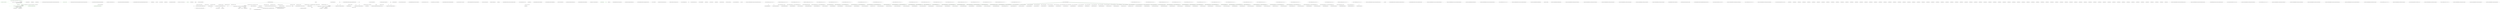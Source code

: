 digraph  {
d1 [cluster="Nancy.StaticContentStartup.StaticContentStartup(Nancy.IRootPathProvider, Nancy.Conventions.StaticContentsConventions)", color=green, community=0, label="this.rootPathProvider = rootPathProvider", prediction=0, span="18-18"];
d23 [label="Nancy.StaticContentStartup", span=""];
d0 [cluster="Nancy.StaticContentStartup.StaticContentStartup(Nancy.IRootPathProvider, Nancy.Conventions.StaticContentsConventions)", label="Entry Nancy.StaticContentStartup.StaticContentStartup(Nancy.IRootPathProvider, Nancy.Conventions.StaticContentsConventions)", span="16-16"];
d2 [cluster="Nancy.StaticContentStartup.StaticContentStartup(Nancy.IRootPathProvider, Nancy.Conventions.StaticContentsConventions)", color=green, community=0, label="this.conventions = conventions", prediction=1, span="19-19"];
d3 [cluster="Nancy.StaticContentStartup.StaticContentStartup(Nancy.IRootPathProvider, Nancy.Conventions.StaticContentsConventions)", label="Exit Nancy.StaticContentStartup.StaticContentStartup(Nancy.IRootPathProvider, Nancy.Conventions.StaticContentsConventions)", span="16-16"];
d5 [cluster="Nancy.StaticContentStartup.Initialize(Nancy.Bootstrapper.IApplicationPipelines)", color=green, community=0, label="var item = new PipelineItem<Func<NancyContext, Response>>(''Static content'', ctx =>\r\n            {\r\n                return conventions\r\n                    .Select(convention => convention.Invoke(ctx, rootPathProvider.GetRootPath()))\r\n                    .FirstOrDefault(response => response != null);\r\n            })", prediction=2, span="51-56"];
d4 [cluster="Nancy.StaticContentStartup.Initialize(Nancy.Bootstrapper.IApplicationPipelines)", label="Entry Nancy.StaticContentStartup.Initialize(Nancy.Bootstrapper.IApplicationPipelines)", span="49-49"];
d6 [cluster="Nancy.StaticContentStartup.Initialize(Nancy.Bootstrapper.IApplicationPipelines)", color=green, community=0, label="pipelines.BeforeRequest.AddItemToStartOfPipeline(item)", prediction=3, span="58-58"];
d8 [cluster="PipelineItem<Func<NancyContext, Response>>.cstr", label="Entry PipelineItem<Func<NancyContext, Response>>.cstr", span=""];
d11 [cluster="lambda expression", color=green, community=0, label="return conventions\r\n                    .Select(convention => convention.Invoke(ctx, rootPathProvider.GetRootPath()))\r\n                    .FirstOrDefault(response => response != null);", prediction=2, span="53-55"];
d16 [cluster="lambda expression", color=green, community=0, label="convention.Invoke(ctx, rootPathProvider.GetRootPath())", prediction=2, span="54-54"];
d7 [cluster="Nancy.StaticContentStartup.Initialize(Nancy.Bootstrapper.IApplicationPipelines)", label="Exit Nancy.StaticContentStartup.Initialize(Nancy.Bootstrapper.IApplicationPipelines)", span="49-49"];
d9 [cluster="Nancy.NamedPipelineBase<TDelegate>.AddItemToStartOfPipeline(Nancy.PipelineItem<TDelegate>, bool)", label="Entry Nancy.NamedPipelineBase<TDelegate>.AddItemToStartOfPipeline(Nancy.PipelineItem<TDelegate>, bool)", span="51-51"];
d10 [cluster="lambda expression", label="Entry lambda expression", span="51-56"];
d12 [cluster="lambda expression", label="Exit lambda expression", span="51-56"];
d13 [cluster="Unk.Select", label="Entry Unk.Select", span=""];
d14 [cluster="Unk.FirstOrDefault", label="Entry Unk.FirstOrDefault", span=""];
d15 [cluster="lambda expression", label="Entry lambda expression", span="54-54"];
d20 [cluster="lambda expression", label="Entry lambda expression", span="55-55"];
d24 [label="Nancy.NancyContext", span=""];
d17 [cluster="lambda expression", label="Exit lambda expression", span="54-54"];
d18 [cluster="Nancy.IRootPathProvider.GetRootPath()", label="Entry Nancy.IRootPathProvider.GetRootPath()", span="13-13"];
d19 [cluster="System.Func<T1, T2, TResult>.Invoke(T1, T2)", label="Entry System.Func<T1, T2, TResult>.Invoke(T1, T2)", span="0-0"];
d21 [cluster="lambda expression", color=green, community=0, label="response != null", prediction=6, span="55-55"];
d22 [cluster="lambda expression", label="Exit lambda expression", span="55-55"];
m0_15 [cluster="Nancy.Responses.GenericFileResponse.IsSafeFilePath(string, string)", file="NamedPipelineBase.cs", label="Entry Nancy.Responses.GenericFileResponse.IsSafeFilePath(string, string)", span="52-52"];
m0_16 [cluster="Nancy.Responses.GenericFileResponse.IsSafeFilePath(string, string)", file="NamedPipelineBase.cs", label="string.IsNullOrEmpty(RootPath)", span="54-54"];
m0_14 [cluster="System.IO.Stream.CopyTo(System.IO.Stream)", file="NamedPipelineBase.cs", label="Entry System.IO.Stream.CopyTo(System.IO.Stream)", span="0-0"];
m0_51 [cluster="Nancy.NamedPipelineBase<TDelegate>.InsertAfter(string, TDelegate)", file="NamedPipelineBase.cs", label="Entry Nancy.NamedPipelineBase<TDelegate>.InsertAfter(string, TDelegate)", span="158-158"];
m0_3 [cluster="Nancy.Responses.GenericFileResponse.GenericFileResponse(string, string)", file="NamedPipelineBase.cs", label="InitializeGenericFileResonse(filePath, contentType)", span="32-32"];
m0_28 [cluster="System.Collections.Generic.List<T>.Add(T)", file="NamedPipelineBase.cs", label="Entry System.Collections.Generic.List<T>.Add(T)", span="0-0"];
m0_50 [cluster="string.Equals(string, string, System.StringComparison)", file="NamedPipelineBase.cs", label="Entry string.Equals(string, string, System.StringComparison)", span="0-0"];
m0_13 [cluster="Nancy.NamedPipelineBase<TDelegate>.AddItemToStartOfPipeline(TDelegate)", file="NamedPipelineBase.cs", label="Exit Nancy.NamedPipelineBase<TDelegate>.AddItemToStartOfPipeline(TDelegate)", span="45-45"];
m0_74 [cluster="System.Collections.Generic.List<T>.RemoveAt(int)", file="NamedPipelineBase.cs", label="Entry System.Collections.Generic.List<T>.RemoveAt(int)", span="0-0"];
m0_47 [cluster="lambda expression", file="NamedPipelineBase.cs", label="Entry lambda expression", span="142-142"];
m0_17 [cluster="Nancy.Responses.GenericFileResponse.IsSafeFilePath(string, string)", file="NamedPipelineBase.cs", label="return false;", span="56-56"];
m0_32 [cluster="Nancy.Responses.GenericFileResponse.InitializeGenericFileResonse(string, string)", file="NamedPipelineBase.cs", label="return;", span="79-79"];
m0_33 [cluster="Nancy.Responses.GenericFileResponse.InitializeGenericFileResonse(string, string)", file="NamedPipelineBase.cs", label="var fullPath = Path.IsPathRooted(filePath) ? filePath : Path.Combine(RootPath, filePath)", span="82-82"];
m0_34 [cluster="Nancy.Responses.GenericFileResponse.InitializeGenericFileResonse(string, string)", file="NamedPipelineBase.cs", label="!IsSafeFilePath(RootPath, fullPath)", span="84-84"];
m0_35 [cluster="Nancy.Responses.GenericFileResponse.InitializeGenericFileResonse(string, string)", file="NamedPipelineBase.cs", label="this.StatusCode = HttpStatusCode.NotFound", span="86-86"];
m0_54 [cluster="Nancy.NamedPipelineBase<TDelegate>.InsertAfter(string, Nancy.PipelineItem<TDelegate>)", file="NamedPipelineBase.cs", label="Entry Nancy.NamedPipelineBase<TDelegate>.InsertAfter(string, Nancy.PipelineItem<TDelegate>)", span="169-169"];
m0_55 [cluster="Nancy.NamedPipelineBase<TDelegate>.InsertAfter(string, Nancy.PipelineItem<TDelegate>)", file="NamedPipelineBase.cs", label="var existingIndex =\r\n                this.pipelineItems.FindIndex(i => String.Equals(name, i.Name, StringComparison.InvariantCulture))", span="171-172"];
m0_57 [cluster="Nancy.NamedPipelineBase<TDelegate>.InsertAfter(string, Nancy.PipelineItem<TDelegate>)", file="NamedPipelineBase.cs", label="existingIndex = this.pipelineItems.Count", span="176-176"];
m0_59 [cluster="Nancy.NamedPipelineBase<TDelegate>.InsertAfter(string, Nancy.PipelineItem<TDelegate>)", file="NamedPipelineBase.cs", label="existingIndex > this.pipelineItems.Count", span="181-181"];
m0_60 [cluster="Nancy.NamedPipelineBase<TDelegate>.InsertAfter(string, Nancy.PipelineItem<TDelegate>)", file="NamedPipelineBase.cs", label="this.AddItemToEndOfPipeline(item)", span="183-183"];
m0_61 [cluster="Nancy.NamedPipelineBase<TDelegate>.InsertAfter(string, Nancy.PipelineItem<TDelegate>)", file="NamedPipelineBase.cs", label="this.InsertItemAtPipelineIndex(existingIndex, item)", span="187-187"];
m0_56 [cluster="Nancy.NamedPipelineBase<TDelegate>.InsertAfter(string, Nancy.PipelineItem<TDelegate>)", file="NamedPipelineBase.cs", label="existingIndex == -1", span="174-174"];
m0_58 [cluster="Nancy.NamedPipelineBase<TDelegate>.InsertAfter(string, Nancy.PipelineItem<TDelegate>)", file="NamedPipelineBase.cs", label="existingIndex++", span="179-179"];
m0_62 [cluster="Nancy.NamedPipelineBase<TDelegate>.InsertAfter(string, Nancy.PipelineItem<TDelegate>)", file="NamedPipelineBase.cs", label="Exit Nancy.NamedPipelineBase<TDelegate>.InsertAfter(string, Nancy.PipelineItem<TDelegate>)", span="169-169"];
m0_11 [cluster="lambda expression", file="NamedPipelineBase.cs", label="file.CopyTo(stream)", span="47-47"];
m0_12 [cluster="lambda expression", file="NamedPipelineBase.cs", label="Exit lambda expression", span="43-49"];
m0_2 [cluster="Nancy.NamedPipelineBase<TDelegate>.NamedPipelineBase()", file="NamedPipelineBase.cs", label="Exit Nancy.NamedPipelineBase<TDelegate>.NamedPipelineBase()", span="15-15"];
m0_4 [cluster="Nancy.NamedPipelineBase<TDelegate>.NamedPipelineBase(int)", file="NamedPipelineBase.cs", label="Entry Nancy.NamedPipelineBase<TDelegate>.NamedPipelineBase(int)", span="20-20"];
m0_36 [cluster="Nancy.Responses.GenericFileResponse.InitializeGenericFileResonse(string, string)", file="NamedPipelineBase.cs", label="this.Filename = Path.GetFileName(fullPath)", span="90-90"];
m0_5 [cluster="Nancy.Responses.GenericFileResponse.InitializeGenericFileResonse(string, string)", file="NamedPipelineBase.cs", label="Entry Nancy.Responses.GenericFileResponse.InitializeGenericFileResonse(string, string)", span="74-74"];
m0_6 [cluster="Nancy.Responses.GenericFileResponse.GetFileContent(string)", file="NamedPipelineBase.cs", label="Entry Nancy.Responses.GenericFileResponse.GetFileContent(string)", span="41-41"];
m0_0 [cluster="Nancy.NamedPipelineBase<TDelegate>.NamedPipelineBase()", file="NamedPipelineBase.cs", label="Entry Nancy.NamedPipelineBase<TDelegate>.NamedPipelineBase()", span="15-15"];
m0_1 [cluster="Nancy.NamedPipelineBase<TDelegate>.NamedPipelineBase()", file="NamedPipelineBase.cs", label="this.pipelineItems = new List<PipelineItem<TDelegate>>()", span="17-17"];
m0_27 [cluster="System.IO.File.Exists(string)", file="NamedPipelineBase.cs", label="Entry System.IO.File.Exists(string)", span="0-0"];
m0_66 [cluster="Nancy.NamedPipelineBase<TDelegate>.RemoveByName(string)", color=green, community=0, file="NamedPipelineBase.cs", label="string.IsNullOrEmpty(name)", prediction=7, span="198-198"];
m0_67 [cluster="Nancy.NamedPipelineBase<TDelegate>.RemoveByName(string)", color=green, community=0, file="NamedPipelineBase.cs", label="return -1;", prediction=8, span="200-200"];
m0_68 [cluster="Nancy.NamedPipelineBase<TDelegate>.RemoveByName(string)", file="NamedPipelineBase.cs", label="var existingIndex =\r\n                this.pipelineItems.FindIndex(i => String.Equals(name, i.Name, StringComparison.InvariantCulture))", span="203-204"];
m0_69 [cluster="Nancy.NamedPipelineBase<TDelegate>.RemoveByName(string)", file="NamedPipelineBase.cs", label="existingIndex != -1", span="206-206"];
m0_70 [cluster="Nancy.NamedPipelineBase<TDelegate>.RemoveByName(string)", file="NamedPipelineBase.cs", label="this.pipelineItems.RemoveAt(existingIndex)", span="208-208"];
m0_71 [cluster="Nancy.NamedPipelineBase<TDelegate>.RemoveByName(string)", file="NamedPipelineBase.cs", label="return existingIndex;", span="211-211"];
m0_72 [cluster="Nancy.NamedPipelineBase<TDelegate>.RemoveByName(string)", file="NamedPipelineBase.cs", label="Exit Nancy.NamedPipelineBase<TDelegate>.RemoveByName(string)", span="196-196"];
m0_7 [cluster="System.Collections.Generic.List<T>.List(int)", file="NamedPipelineBase.cs", label="Entry System.Collections.Generic.List<T>.List(int)", span="0-0"];
m0_8 [cluster="Nancy.Responses.GenericFileResponse.GetFileContent(string)", file="NamedPipelineBase.cs", label="Exit Nancy.Responses.GenericFileResponse.GetFileContent(string)", span="41-41"];
m0_29 [cluster="Nancy.NamedPipelineBase<TDelegate>.InsertItemAtPipelineIndex(int, TDelegate)", file="NamedPipelineBase.cs", label="Entry Nancy.NamedPipelineBase<TDelegate>.InsertItemAtPipelineIndex(int, TDelegate)", span="99-99"];
m0_37 [cluster="Nancy.Responses.GenericFileResponse.InitializeGenericFileResonse(string, string)", file="NamedPipelineBase.cs", label="var fi = new FileInfo(fullPath)", span="92-92"];
m0_38 [cluster="Nancy.Responses.GenericFileResponse.InitializeGenericFileResonse(string, string)", file="NamedPipelineBase.cs", label="this.Headers[''ETag''] = fi.LastWriteTimeUtc.Ticks.ToString(''x'')", span="94-94"];
m0_39 [cluster="Nancy.Responses.GenericFileResponse.InitializeGenericFileResonse(string, string)", file="NamedPipelineBase.cs", label="this.Headers[''Last-Modified''] = fi.LastWriteTimeUtc.ToString(''R'')", span="95-95"];
m0_21 [cluster="Nancy.Responses.GenericFileResponse.IsSafeFilePath(string, string)", file="NamedPipelineBase.cs", label="return false;", span="66-66"];
m0_22 [cluster="Nancy.Responses.GenericFileResponse.IsSafeFilePath(string, string)", file="NamedPipelineBase.cs", label="var fullPath = Path.GetFullPath(filePath)", span="69-69"];
m0_23 [cluster="Nancy.Responses.GenericFileResponse.IsSafeFilePath(string, string)", file="NamedPipelineBase.cs", label="return fullPath.StartsWith(rootPath, StringComparison.Ordinal);", span="71-71"];
m0_24 [cluster="Nancy.Responses.GenericFileResponse.IsSafeFilePath(string, string)", file="NamedPipelineBase.cs", label="Exit Nancy.Responses.GenericFileResponse.IsSafeFilePath(string, string)", span="52-52"];
m0_25 [cluster="string.IsNullOrEmpty(string)", file="NamedPipelineBase.cs", label="Entry string.IsNullOrEmpty(string)", span="0-0"];
m0_26 [cluster="System.IO.Path.HasExtension(string)", file="NamedPipelineBase.cs", label="Entry System.IO.Path.HasExtension(string)", span="0-0"];
m0_52 [cluster="Nancy.NamedPipelineBase<TDelegate>.InsertAfter(string, TDelegate)", file="NamedPipelineBase.cs", label="Nancy.Responses.GenericFileResponse", span=""];
m0_53 [cluster="Nancy.NamedPipelineBase<TDelegate>.InsertAfter(string, TDelegate)", file="NamedPipelineBase.cs", label=string, span=""];
m0_18 [cluster="Nancy.Responses.GenericFileResponse.IsSafeFilePath(string, string)", file="NamedPipelineBase.cs", label="!Path.HasExtension(filePath)", span="59-59"];
m0_19 [cluster="Nancy.Responses.GenericFileResponse.IsSafeFilePath(string, string)", file="NamedPipelineBase.cs", label="return false;", span="61-61"];
m0_20 [cluster="Nancy.Responses.GenericFileResponse.IsSafeFilePath(string, string)", file="NamedPipelineBase.cs", label="!File.Exists(filePath)", span="64-64"];
m0_46 [cluster="System.IO.Path.Combine(string, string)", file="NamedPipelineBase.cs", label="Entry System.IO.Path.Combine(string, string)", span="0-0"];
m0_48 [cluster="lambda expression", file="NamedPipelineBase.cs", label="String.Equals(name, i.Name, StringComparison.InvariantCulture)", span="142-142"];
m0_63 [cluster="lambda expression", file="NamedPipelineBase.cs", label="Entry lambda expression", span="172-172"];
m0_10 [cluster="lambda expression", file="NamedPipelineBase.cs", label="var file = File.OpenRead(filePath)", span="45-45"];
m0_9 [cluster="lambda expression", file="NamedPipelineBase.cs", label="Entry lambda expression", span="43-49"];
m0_76 [cluster="lambda expression", file="NamedPipelineBase.cs", label="String.Equals(name, i.Name, StringComparison.InvariantCulture)", span="204-204"];
m0_75 [cluster="lambda expression", file="NamedPipelineBase.cs", label="Entry lambda expression", span="204-204"];
m0_77 [cluster="lambda expression", file="NamedPipelineBase.cs", label="Exit lambda expression", span="204-204"];
m0_64 [cluster="lambda expression", file="NamedPipelineBase.cs", label="String.Equals(name, i.Name, StringComparison.InvariantCulture)", span="172-172"];
m0_49 [cluster="long.ToString(string)", file="NamedPipelineBase.cs", label="Entry long.ToString(string)", span="0-0"];
m0_65 [cluster="lambda expression", file="NamedPipelineBase.cs", label="Exit lambda expression", span="172-172"];
m0_40 [cluster="Nancy.Responses.GenericFileResponse.InitializeGenericFileResonse(string, string)", file="NamedPipelineBase.cs", label="this.Headers[''Content-Length''] = fi.Length.ToString()", span="96-96"];
m0_41 [cluster="Nancy.Responses.GenericFileResponse.InitializeGenericFileResonse(string, string)", file="NamedPipelineBase.cs", label="this.Contents = GetFileContent(fullPath)", span="97-97"];
m0_44 [cluster="Nancy.Responses.GenericFileResponse.InitializeGenericFileResonse(string, string)", file="NamedPipelineBase.cs", label="Exit Nancy.Responses.GenericFileResponse.InitializeGenericFileResonse(string, string)", span="74-74"];
m0_42 [cluster="Nancy.Responses.GenericFileResponse.InitializeGenericFileResonse(string, string)", file="NamedPipelineBase.cs", label="this.ContentType = contentType", span="98-98"];
m0_43 [cluster="Nancy.Responses.GenericFileResponse.InitializeGenericFileResonse(string, string)", file="NamedPipelineBase.cs", label="this.StatusCode = HttpStatusCode.OK", span="99-99"];
m0_45 [cluster="System.IO.Path.IsPathRooted(string)", file="NamedPipelineBase.cs", label="Entry System.IO.Path.IsPathRooted(string)", span="0-0"];
m0_30 [cluster="Nancy.NamedPipelineBase<TDelegate>.InsertItemAtPipelineIndex(int, TDelegate)", file="NamedPipelineBase.cs", label="this.InsertItemAtPipelineIndex(index, (PipelineItem<TDelegate>)item)", span="101-101"];
m0_31 [cluster="Nancy.NamedPipelineBase<TDelegate>.InsertItemAtPipelineIndex(int, TDelegate)", file="NamedPipelineBase.cs", label="Exit Nancy.NamedPipelineBase<TDelegate>.InsertItemAtPipelineIndex(int, TDelegate)", span="99-99"];
m0_78 [file="NamedPipelineBase.cs", label="Nancy.NamedPipelineBase<TDelegate>", span=""];
m0_81 [file="NamedPipelineBase.cs", label=string, span=""];
m0_79 [file="NamedPipelineBase.cs", label=string, span=""];
m0_80 [file="NamedPipelineBase.cs", label=string, span=""];
m1_18 [cluster="Unk.Same", file="NamedPipelineBaseFixture.cs", label="Entry Unk.Same", span=""];
m1_144 [cluster="Nancy.Tests.Unit.NamedPipelineBaseFixture.Should_add_to_start_if_inserting_before_and_item_doesnt_exist()", file="NamedPipelineBaseFixture.cs", label="Entry Nancy.Tests.Unit.NamedPipelineBaseFixture.Should_add_to_start_if_inserting_before_and_item_doesnt_exist()", span="147-147"];
m1_145 [cluster="Nancy.Tests.Unit.NamedPipelineBaseFixture.Should_add_to_start_if_inserting_before_and_item_doesnt_exist()", file="NamedPipelineBaseFixture.cs", label="var item1 = new PipelineItem<Action<string>>(''item1'', s => { })", span="149-149"];
m1_146 [cluster="Nancy.Tests.Unit.NamedPipelineBaseFixture.Should_add_to_start_if_inserting_before_and_item_doesnt_exist()", file="NamedPipelineBaseFixture.cs", label="var item2 = new PipelineItem<Action<string>>(''item2'', s => { })", span="150-150"];
m1_148 [cluster="Nancy.Tests.Unit.NamedPipelineBaseFixture.Should_add_to_start_if_inserting_before_and_item_doesnt_exist()", file="NamedPipelineBaseFixture.cs", label="pipeline.AddItemToEndOfPipeline(item1)", span="152-152"];
m1_152 [cluster="Nancy.Tests.Unit.NamedPipelineBaseFixture.Should_add_to_start_if_inserting_before_and_item_doesnt_exist()", file="NamedPipelineBaseFixture.cs", label="Assert.Same(item1, pipeline.Items.ElementAt(1))", span="158-158"];
m1_147 [cluster="Nancy.Tests.Unit.NamedPipelineBaseFixture.Should_add_to_start_if_inserting_before_and_item_doesnt_exist()", file="NamedPipelineBaseFixture.cs", label="var item3 = new PipelineItem<Action<string>>(''item3'', s => { })", span="151-151"];
m1_150 [cluster="Nancy.Tests.Unit.NamedPipelineBaseFixture.Should_add_to_start_if_inserting_before_and_item_doesnt_exist()", file="NamedPipelineBaseFixture.cs", label="pipeline.InsertBefore(''nonexistant'', item2)", span="155-155"];
m1_151 [cluster="Nancy.Tests.Unit.NamedPipelineBaseFixture.Should_add_to_start_if_inserting_before_and_item_doesnt_exist()", file="NamedPipelineBaseFixture.cs", label="Assert.Same(item2, pipeline.Items.ElementAt(0))", span="157-157"];
m1_149 [cluster="Nancy.Tests.Unit.NamedPipelineBaseFixture.Should_add_to_start_if_inserting_before_and_item_doesnt_exist()", file="NamedPipelineBaseFixture.cs", label="pipeline.AddItemToEndOfPipeline(item3)", span="153-153"];
m1_153 [cluster="Nancy.Tests.Unit.NamedPipelineBaseFixture.Should_add_to_start_if_inserting_before_and_item_doesnt_exist()", file="NamedPipelineBaseFixture.cs", label="Assert.Same(item3, pipeline.Items.ElementAt(2))", span="159-159"];
m1_154 [cluster="Nancy.Tests.Unit.NamedPipelineBaseFixture.Should_add_to_start_if_inserting_before_and_item_doesnt_exist()", file="NamedPipelineBaseFixture.cs", label="Exit Nancy.Tests.Unit.NamedPipelineBaseFixture.Should_add_to_start_if_inserting_before_and_item_doesnt_exist()", span="147-147"];
m1_16 [cluster="Unk.Equal", file="NamedPipelineBaseFixture.cs", label="Entry Unk.Equal", span=""];
m1_47 [cluster="Nancy.NamedPipelineBase<TDelegate>.InsertItemAtPipelineIndex(int, Nancy.PipelineItem<TDelegate>, bool)", file="NamedPipelineBaseFixture.cs", label="Entry Nancy.NamedPipelineBase<TDelegate>.InsertItemAtPipelineIndex(int, Nancy.PipelineItem<TDelegate>, bool)", span="113-113"];
m1_137 [cluster="Nancy.NamedPipelineBase<TDelegate>.InsertAfter(string, Nancy.PipelineItem<TDelegate>)", file="NamedPipelineBaseFixture.cs", label="Entry Nancy.NamedPipelineBase<TDelegate>.InsertAfter(string, Nancy.PipelineItem<TDelegate>)", span="169-169"];
m1_87 [cluster="Nancy.Tests.Unit.NamedPipelineBaseFixture.Should_remove_item_with_same_name_when_adding_at_index()", file="NamedPipelineBaseFixture.cs", label="Entry Nancy.Tests.Unit.NamedPipelineBaseFixture.Should_remove_item_with_same_name_when_adding_at_index()", span="97-97"];
m1_88 [cluster="Nancy.Tests.Unit.NamedPipelineBaseFixture.Should_remove_item_with_same_name_when_adding_at_index()", file="NamedPipelineBaseFixture.cs", label="var existingItem = new PipelineItem<Action<string>>(''item2'', s => { })", span="99-99"];
m1_89 [cluster="Nancy.Tests.Unit.NamedPipelineBaseFixture.Should_remove_item_with_same_name_when_adding_at_index()", file="NamedPipelineBaseFixture.cs", label="var item1 = new PipelineItem<Action<string>>(''item1'', s => { })", span="100-100"];
m1_94 [cluster="Nancy.Tests.Unit.NamedPipelineBaseFixture.Should_remove_item_with_same_name_when_adding_at_index()", file="NamedPipelineBaseFixture.cs", label="pipeline.AddItemToEndOfPipeline(existingItem)", span="105-105"];
m1_90 [cluster="Nancy.Tests.Unit.NamedPipelineBaseFixture.Should_remove_item_with_same_name_when_adding_at_index()", file="NamedPipelineBaseFixture.cs", label="var item2 = new PipelineItem<Action<string>>(''item2'', s => { })", span="101-101"];
m1_92 [cluster="Nancy.Tests.Unit.NamedPipelineBaseFixture.Should_remove_item_with_same_name_when_adding_at_index()", file="NamedPipelineBaseFixture.cs", label="pipeline.AddItemToEndOfPipeline(item1)", span="103-103"];
m1_96 [cluster="Nancy.Tests.Unit.NamedPipelineBaseFixture.Should_remove_item_with_same_name_when_adding_at_index()", file="NamedPipelineBaseFixture.cs", label="Assert.Same(item1, pipeline.Items.ElementAt(0))", span="109-109"];
m1_91 [cluster="Nancy.Tests.Unit.NamedPipelineBaseFixture.Should_remove_item_with_same_name_when_adding_at_index()", file="NamedPipelineBaseFixture.cs", label="var item3 = new PipelineItem<Action<string>>(''item3'', s => { })", span="102-102"];
m1_95 [cluster="Nancy.Tests.Unit.NamedPipelineBaseFixture.Should_remove_item_with_same_name_when_adding_at_index()", file="NamedPipelineBaseFixture.cs", label="pipeline.InsertItemAtPipelineIndex(1, item2)", span="107-107"];
m1_97 [cluster="Nancy.Tests.Unit.NamedPipelineBaseFixture.Should_remove_item_with_same_name_when_adding_at_index()", file="NamedPipelineBaseFixture.cs", label="Assert.Same(item2, pipeline.Items.ElementAt(1))", span="110-110"];
m1_93 [cluster="Nancy.Tests.Unit.NamedPipelineBaseFixture.Should_remove_item_with_same_name_when_adding_at_index()", file="NamedPipelineBaseFixture.cs", label="pipeline.AddItemToEndOfPipeline(item3)", span="104-104"];
m1_98 [cluster="Nancy.Tests.Unit.NamedPipelineBaseFixture.Should_remove_item_with_same_name_when_adding_at_index()", file="NamedPipelineBaseFixture.cs", label="Assert.Same(item3, pipeline.Items.ElementAt(2))", span="111-111"];
m1_99 [cluster="Nancy.Tests.Unit.NamedPipelineBaseFixture.Should_remove_item_with_same_name_when_adding_at_index()", file="NamedPipelineBaseFixture.cs", label="Exit Nancy.Tests.Unit.NamedPipelineBaseFixture.Should_remove_item_with_same_name_when_adding_at_index()", span="97-97"];
m1_3 [cluster="Nancy.Tests.Unit.NamedPipelineBaseFixture.TestPipeline.TestPipeline()", file="NamedPipelineBaseFixture.cs", label="Entry Nancy.Tests.Unit.NamedPipelineBaseFixture.TestPipeline.TestPipeline()", span="9-9"];
m1_71 [cluster="Nancy.Tests.Unit.NamedPipelineBaseFixture.Should_remove_item_with_same_name_when_adding_to_end()", file="NamedPipelineBaseFixture.cs", label="Entry Nancy.Tests.Unit.NamedPipelineBaseFixture.Should_remove_item_with_same_name_when_adding_to_end()", span="82-82"];
m1_72 [cluster="Nancy.Tests.Unit.NamedPipelineBaseFixture.Should_remove_item_with_same_name_when_adding_to_end()", file="NamedPipelineBaseFixture.cs", label="var existingItem = new PipelineItem<Action<string>>(''item1'', s => { })", span="84-84"];
m1_73 [cluster="Nancy.Tests.Unit.NamedPipelineBaseFixture.Should_remove_item_with_same_name_when_adding_to_end()", file="NamedPipelineBaseFixture.cs", label="var item1 = new PipelineItem<Action<string>>(''item1'', s => { })", span="85-85"];
m1_76 [cluster="Nancy.Tests.Unit.NamedPipelineBaseFixture.Should_remove_item_with_same_name_when_adding_to_end()", file="NamedPipelineBaseFixture.cs", label="pipeline.AddItemToEndOfPipeline(existingItem)", span="88-88"];
m1_74 [cluster="Nancy.Tests.Unit.NamedPipelineBaseFixture.Should_remove_item_with_same_name_when_adding_to_end()", file="NamedPipelineBaseFixture.cs", label="var item2 = new PipelineItem<Action<string>>(''item2'', s => { })", span="86-86"];
m1_77 [cluster="Nancy.Tests.Unit.NamedPipelineBaseFixture.Should_remove_item_with_same_name_when_adding_to_end()", file="NamedPipelineBaseFixture.cs", label="pipeline.AddItemToEndOfPipeline(item1)", span="90-90"];
m1_79 [cluster="Nancy.Tests.Unit.NamedPipelineBaseFixture.Should_remove_item_with_same_name_when_adding_to_end()", file="NamedPipelineBaseFixture.cs", label="Assert.Same(item1, pipeline.Items.Last())", span="93-93"];
m1_75 [cluster="Nancy.Tests.Unit.NamedPipelineBaseFixture.Should_remove_item_with_same_name_when_adding_to_end()", file="NamedPipelineBaseFixture.cs", label="pipeline.AddItemToEndOfPipeline(item2)", span="87-87"];
m1_78 [cluster="Nancy.Tests.Unit.NamedPipelineBaseFixture.Should_remove_item_with_same_name_when_adding_to_end()", file="NamedPipelineBaseFixture.cs", label="Assert.Equal(2, pipeline.Items.Count())", span="92-92"];
m1_80 [cluster="Nancy.Tests.Unit.NamedPipelineBaseFixture.Should_remove_item_with_same_name_when_adding_to_end()", file="NamedPipelineBaseFixture.cs", label="Exit Nancy.Tests.Unit.NamedPipelineBaseFixture.Should_remove_item_with_same_name_when_adding_to_end()", span="82-82"];
m1_0 [cluster="Nancy.Tests.Unit.NamedPipelineBaseFixture.NamedPipelineBaseFixture()", file="NamedPipelineBaseFixture.cs", label="Entry Nancy.Tests.Unit.NamedPipelineBaseFixture.NamedPipelineBaseFixture()", span="19-19"];
m1_1 [cluster="Nancy.Tests.Unit.NamedPipelineBaseFixture.NamedPipelineBaseFixture()", file="NamedPipelineBaseFixture.cs", label="this.pipeline = new TestPipeline()", span="21-21"];
m1_2 [cluster="Nancy.Tests.Unit.NamedPipelineBaseFixture.NamedPipelineBaseFixture()", file="NamedPipelineBaseFixture.cs", label="Exit Nancy.Tests.Unit.NamedPipelineBaseFixture.NamedPipelineBaseFixture()", span="19-19"];
m1_194 [cluster="Nancy.Tests.Unit.NamedPipelineBaseFixture.Should_replace_in_place_if_set_when_adding_to_end()", file="NamedPipelineBaseFixture.cs", label="Entry Nancy.Tests.Unit.NamedPipelineBaseFixture.Should_replace_in_place_if_set_when_adding_to_end()", span="194-194"];
m1_195 [cluster="Nancy.Tests.Unit.NamedPipelineBaseFixture.Should_replace_in_place_if_set_when_adding_to_end()", file="NamedPipelineBaseFixture.cs", label="var existingItem = new PipelineItem<Action<string>>(''item1'', s => { })", span="196-196"];
m1_196 [cluster="Nancy.Tests.Unit.NamedPipelineBaseFixture.Should_replace_in_place_if_set_when_adding_to_end()", file="NamedPipelineBaseFixture.cs", label="var item1 = new PipelineItem<Action<string>>(''item1'', s => { })", span="197-197"];
m1_198 [cluster="Nancy.Tests.Unit.NamedPipelineBaseFixture.Should_replace_in_place_if_set_when_adding_to_end()", file="NamedPipelineBaseFixture.cs", label="pipeline.AddItemToEndOfPipeline(existingItem)", span="199-199"];
m1_197 [cluster="Nancy.Tests.Unit.NamedPipelineBaseFixture.Should_replace_in_place_if_set_when_adding_to_end()", file="NamedPipelineBaseFixture.cs", label="var item2 = new PipelineItem<Action<string>>(''item2'', s => { })", span="198-198"];
m1_200 [cluster="Nancy.Tests.Unit.NamedPipelineBaseFixture.Should_replace_in_place_if_set_when_adding_to_end()", file="NamedPipelineBaseFixture.cs", label="pipeline.AddItemToEndOfPipeline(item1, true)", span="202-202"];
m1_202 [cluster="Nancy.Tests.Unit.NamedPipelineBaseFixture.Should_replace_in_place_if_set_when_adding_to_end()", file="NamedPipelineBaseFixture.cs", label="Assert.Same(item1, pipeline.Items.First())", span="205-205"];
m1_199 [cluster="Nancy.Tests.Unit.NamedPipelineBaseFixture.Should_replace_in_place_if_set_when_adding_to_end()", file="NamedPipelineBaseFixture.cs", label="pipeline.AddItemToEndOfPipeline(item2)", span="200-200"];
m1_201 [cluster="Nancy.Tests.Unit.NamedPipelineBaseFixture.Should_replace_in_place_if_set_when_adding_to_end()", file="NamedPipelineBaseFixture.cs", label="Assert.Equal(2, pipeline.Items.Count())", span="204-204"];
m1_203 [cluster="Nancy.Tests.Unit.NamedPipelineBaseFixture.Should_replace_in_place_if_set_when_adding_to_end()", file="NamedPipelineBaseFixture.cs", label="Exit Nancy.Tests.Unit.NamedPipelineBaseFixture.Should_replace_in_place_if_set_when_adding_to_end()", span="194-194"];
m1_126 [cluster="Nancy.Tests.Unit.NamedPipelineBaseFixture.Should_be_able_to_insert_after_a_named_item()", file="NamedPipelineBaseFixture.cs", label="Entry Nancy.Tests.Unit.NamedPipelineBaseFixture.Should_be_able_to_insert_after_a_named_item()", span="131-131"];
m1_127 [cluster="Nancy.Tests.Unit.NamedPipelineBaseFixture.Should_be_able_to_insert_after_a_named_item()", file="NamedPipelineBaseFixture.cs", label="var item1 = new PipelineItem<Action<string>>(''item1'', s => { })", span="133-133"];
m1_128 [cluster="Nancy.Tests.Unit.NamedPipelineBaseFixture.Should_be_able_to_insert_after_a_named_item()", file="NamedPipelineBaseFixture.cs", label="var item2 = new PipelineItem<Action<string>>(''item2'', s => { })", span="134-134"];
m1_130 [cluster="Nancy.Tests.Unit.NamedPipelineBaseFixture.Should_be_able_to_insert_after_a_named_item()", file="NamedPipelineBaseFixture.cs", label="pipeline.AddItemToEndOfPipeline(item1)", span="136-136"];
m1_133 [cluster="Nancy.Tests.Unit.NamedPipelineBaseFixture.Should_be_able_to_insert_after_a_named_item()", file="NamedPipelineBaseFixture.cs", label="Assert.Same(item1, pipeline.Items.ElementAt(0))", span="141-141"];
m1_129 [cluster="Nancy.Tests.Unit.NamedPipelineBaseFixture.Should_be_able_to_insert_after_a_named_item()", file="NamedPipelineBaseFixture.cs", label="var item3 = new PipelineItem<Action<string>>(''item3'', s => { })", span="135-135"];
m1_132 [cluster="Nancy.Tests.Unit.NamedPipelineBaseFixture.Should_be_able_to_insert_after_a_named_item()", file="NamedPipelineBaseFixture.cs", label="pipeline.InsertAfter(''item1'', item2)", span="139-139"];
m1_134 [cluster="Nancy.Tests.Unit.NamedPipelineBaseFixture.Should_be_able_to_insert_after_a_named_item()", file="NamedPipelineBaseFixture.cs", label="Assert.Same(item2, pipeline.Items.ElementAt(1))", span="142-142"];
m1_131 [cluster="Nancy.Tests.Unit.NamedPipelineBaseFixture.Should_be_able_to_insert_after_a_named_item()", file="NamedPipelineBaseFixture.cs", label="pipeline.AddItemToEndOfPipeline(item3)", span="137-137"];
m1_135 [cluster="Nancy.Tests.Unit.NamedPipelineBaseFixture.Should_be_able_to_insert_after_a_named_item()", file="NamedPipelineBaseFixture.cs", label="Assert.Same(item3, pipeline.Items.ElementAt(2))", span="143-143"];
m1_136 [cluster="Nancy.Tests.Unit.NamedPipelineBaseFixture.Should_be_able_to_insert_after_a_named_item()", file="NamedPipelineBaseFixture.cs", label="Exit Nancy.Tests.Unit.NamedPipelineBaseFixture.Should_be_able_to_insert_after_a_named_item()", span="131-131"];
m1_226 [cluster="Nancy.Tests.Unit.NamedPipelineBaseFixture.Should_be_able_to_remove_a_named_item()", file="NamedPipelineBaseFixture.cs", label="Entry Nancy.Tests.Unit.NamedPipelineBaseFixture.Should_be_able_to_remove_a_named_item()", span="224-224"];
m1_227 [cluster="Nancy.Tests.Unit.NamedPipelineBaseFixture.Should_be_able_to_remove_a_named_item()", file="NamedPipelineBaseFixture.cs", label="var item1 = new PipelineItem<Action<string>>(''item1'', s => { })", span="226-226"];
m1_228 [cluster="Nancy.Tests.Unit.NamedPipelineBaseFixture.Should_be_able_to_remove_a_named_item()", file="NamedPipelineBaseFixture.cs", label="var item2 = new PipelineItem<Action<string>>(''item2'', s => { })", span="227-227"];
m1_229 [cluster="Nancy.Tests.Unit.NamedPipelineBaseFixture.Should_be_able_to_remove_a_named_item()", file="NamedPipelineBaseFixture.cs", label="pipeline.AddItemToEndOfPipeline(item1)", span="228-228"];
m1_233 [cluster="Nancy.Tests.Unit.NamedPipelineBaseFixture.Should_be_able_to_remove_a_named_item()", file="NamedPipelineBaseFixture.cs", label="Assert.Same(item1, pipeline.Items.First())", span="234-234"];
m1_230 [cluster="Nancy.Tests.Unit.NamedPipelineBaseFixture.Should_be_able_to_remove_a_named_item()", file="NamedPipelineBaseFixture.cs", label="pipeline.AddItemToEndOfPipeline(item2)", span="229-229"];
m1_231 [cluster="Nancy.Tests.Unit.NamedPipelineBaseFixture.Should_be_able_to_remove_a_named_item()", file="NamedPipelineBaseFixture.cs", label="pipeline.RemoveByName(''item2'')", span="231-231"];
m1_232 [cluster="Nancy.Tests.Unit.NamedPipelineBaseFixture.Should_be_able_to_remove_a_named_item()", file="NamedPipelineBaseFixture.cs", label="Assert.Equal(1, pipeline.Items.Count())", span="233-233"];
m1_234 [cluster="Nancy.Tests.Unit.NamedPipelineBaseFixture.Should_be_able_to_remove_a_named_item()", file="NamedPipelineBaseFixture.cs", label="Exit Nancy.Tests.Unit.NamedPipelineBaseFixture.Should_be_able_to_remove_a_named_item()", span="224-224"];
m1_235 [cluster="Nancy.NamedPipelineBase<TDelegate>.RemoveByName(string)", file="NamedPipelineBaseFixture.cs", label="Entry Nancy.NamedPipelineBase<TDelegate>.RemoveByName(string)", span="196-196"];
m1_12 [cluster="Nancy.PipelineItem<TDelegate>.PipelineItem(string, TDelegate)", file="NamedPipelineBaseFixture.cs", label="Entry Nancy.PipelineItem<TDelegate>.PipelineItem(string, TDelegate)", span="8-8"];
m1_13 [cluster="Nancy.NamedPipelineBase<TDelegate>.AddItemToEndOfPipeline(Nancy.PipelineItem<TDelegate>, bool)", file="NamedPipelineBaseFixture.cs", label="Entry Nancy.NamedPipelineBase<TDelegate>.AddItemToEndOfPipeline(Nancy.PipelineItem<TDelegate>, bool)", span="80-80"];
m1_31 [cluster="System.Collections.Generic.IEnumerable<TSource>.Last<TSource>()", file="NamedPipelineBaseFixture.cs", label="Entry System.Collections.Generic.IEnumerable<TSource>.Last<TSource>()", span="0-0"];
m1_210 [cluster="Nancy.Tests.Unit.NamedPipelineBaseFixture.Should_replace_in_place_if_set_when_adding_at_index()", file="NamedPipelineBaseFixture.cs", label="Entry Nancy.Tests.Unit.NamedPipelineBaseFixture.Should_replace_in_place_if_set_when_adding_at_index()", span="209-209"];
m1_211 [cluster="Nancy.Tests.Unit.NamedPipelineBaseFixture.Should_replace_in_place_if_set_when_adding_at_index()", file="NamedPipelineBaseFixture.cs", label="var existingItem = new PipelineItem<Action<string>>(''item1'', s => { })", span="211-211"];
m1_212 [cluster="Nancy.Tests.Unit.NamedPipelineBaseFixture.Should_replace_in_place_if_set_when_adding_at_index()", file="NamedPipelineBaseFixture.cs", label="var item1 = new PipelineItem<Action<string>>(''item1'', s => { })", span="212-212"];
m1_215 [cluster="Nancy.Tests.Unit.NamedPipelineBaseFixture.Should_replace_in_place_if_set_when_adding_at_index()", file="NamedPipelineBaseFixture.cs", label="pipeline.AddItemToEndOfPipeline(existingItem)", span="215-215"];
m1_213 [cluster="Nancy.Tests.Unit.NamedPipelineBaseFixture.Should_replace_in_place_if_set_when_adding_at_index()", file="NamedPipelineBaseFixture.cs", label="var item2 = new PipelineItem<Action<string>>(''item2'', s => { })", span="213-213"];
m1_216 [cluster="Nancy.Tests.Unit.NamedPipelineBaseFixture.Should_replace_in_place_if_set_when_adding_at_index()", file="NamedPipelineBaseFixture.cs", label="pipeline.InsertItemAtPipelineIndex(0, item1, true)", span="217-217"];
m1_218 [cluster="Nancy.Tests.Unit.NamedPipelineBaseFixture.Should_replace_in_place_if_set_when_adding_at_index()", file="NamedPipelineBaseFixture.cs", label="Assert.Same(item1, pipeline.Items.Last())", span="220-220"];
m1_214 [cluster="Nancy.Tests.Unit.NamedPipelineBaseFixture.Should_replace_in_place_if_set_when_adding_at_index()", file="NamedPipelineBaseFixture.cs", label="pipeline.AddItemToEndOfPipeline(item2)", span="214-214"];
m1_217 [cluster="Nancy.Tests.Unit.NamedPipelineBaseFixture.Should_replace_in_place_if_set_when_adding_at_index()", file="NamedPipelineBaseFixture.cs", label="Assert.Equal(2, pipeline.Items.Count())", span="219-219"];
m1_219 [cluster="Nancy.Tests.Unit.NamedPipelineBaseFixture.Should_replace_in_place_if_set_when_adding_at_index()", file="NamedPipelineBaseFixture.cs", label="Exit Nancy.Tests.Unit.NamedPipelineBaseFixture.Should_replace_in_place_if_set_when_adding_at_index()", span="209-209"];
m1_17 [cluster="System.Collections.Generic.IEnumerable<TSource>.First<TSource>()", file="NamedPipelineBaseFixture.cs", label="Entry System.Collections.Generic.IEnumerable<TSource>.First<TSource>()", span="0-0"];
m1_238 [cluster="lambda expression", file="NamedPipelineBaseFixture.cs", label="Entry lambda expression", span="227-227"];
m1_19 [cluster="lambda expression", file="NamedPipelineBaseFixture.cs", label="Entry lambda expression", span="27-27"];
m1_20 [cluster="lambda expression", file="NamedPipelineBaseFixture.cs", label="Exit lambda expression", span="27-27"];
m1_21 [cluster="lambda expression", file="NamedPipelineBaseFixture.cs", label="Entry lambda expression", span="28-28"];
m1_22 [cluster="lambda expression", file="NamedPipelineBaseFixture.cs", label="Exit lambda expression", span="28-28"];
m1_32 [cluster="lambda expression", file="NamedPipelineBaseFixture.cs", label="Entry lambda expression", span="40-40"];
m1_33 [cluster="lambda expression", file="NamedPipelineBaseFixture.cs", label="Exit lambda expression", span="40-40"];
m1_34 [cluster="lambda expression", file="NamedPipelineBaseFixture.cs", label="Entry lambda expression", span="41-41"];
m1_35 [cluster="lambda expression", file="NamedPipelineBaseFixture.cs", label="Exit lambda expression", span="41-41"];
m1_49 [cluster="lambda expression", file="NamedPipelineBaseFixture.cs", label="Entry lambda expression", span="53-53"];
m1_50 [cluster="lambda expression", file="NamedPipelineBaseFixture.cs", label="Exit lambda expression", span="53-53"];
m1_51 [cluster="lambda expression", file="NamedPipelineBaseFixture.cs", label="Entry lambda expression", span="54-54"];
m1_52 [cluster="lambda expression", file="NamedPipelineBaseFixture.cs", label="Exit lambda expression", span="54-54"];
m1_53 [cluster="lambda expression", file="NamedPipelineBaseFixture.cs", label="Entry lambda expression", span="55-55"];
m1_54 [cluster="lambda expression", file="NamedPipelineBaseFixture.cs", label="Exit lambda expression", span="55-55"];
m1_65 [cluster="lambda expression", file="NamedPipelineBaseFixture.cs", label="Entry lambda expression", span="69-69"];
m1_66 [cluster="lambda expression", file="NamedPipelineBaseFixture.cs", label="Exit lambda expression", span="69-69"];
m1_67 [cluster="lambda expression", file="NamedPipelineBaseFixture.cs", label="Entry lambda expression", span="70-70"];
m1_68 [cluster="lambda expression", file="NamedPipelineBaseFixture.cs", label="Exit lambda expression", span="70-70"];
m1_69 [cluster="lambda expression", file="NamedPipelineBaseFixture.cs", label="Entry lambda expression", span="71-71"];
m1_70 [cluster="lambda expression", file="NamedPipelineBaseFixture.cs", label="Exit lambda expression", span="71-71"];
m1_81 [cluster="lambda expression", file="NamedPipelineBaseFixture.cs", label="Entry lambda expression", span="84-84"];
m1_82 [cluster="lambda expression", file="NamedPipelineBaseFixture.cs", label="Exit lambda expression", span="84-84"];
m1_83 [cluster="lambda expression", file="NamedPipelineBaseFixture.cs", label="Entry lambda expression", span="85-85"];
m1_84 [cluster="lambda expression", file="NamedPipelineBaseFixture.cs", label="Exit lambda expression", span="85-85"];
m1_85 [cluster="lambda expression", file="NamedPipelineBaseFixture.cs", label="Entry lambda expression", span="86-86"];
m1_86 [cluster="lambda expression", file="NamedPipelineBaseFixture.cs", label="Exit lambda expression", span="86-86"];
m1_100 [cluster="lambda expression", file="NamedPipelineBaseFixture.cs", label="Entry lambda expression", span="99-99"];
m1_101 [cluster="lambda expression", file="NamedPipelineBaseFixture.cs", label="Exit lambda expression", span="99-99"];
m1_102 [cluster="lambda expression", file="NamedPipelineBaseFixture.cs", label="Entry lambda expression", span="100-100"];
m1_103 [cluster="lambda expression", file="NamedPipelineBaseFixture.cs", label="Exit lambda expression", span="100-100"];
m1_104 [cluster="lambda expression", file="NamedPipelineBaseFixture.cs", label="Entry lambda expression", span="101-101"];
m1_105 [cluster="lambda expression", file="NamedPipelineBaseFixture.cs", label="Exit lambda expression", span="101-101"];
m1_106 [cluster="lambda expression", file="NamedPipelineBaseFixture.cs", label="Entry lambda expression", span="102-102"];
m1_107 [cluster="lambda expression", file="NamedPipelineBaseFixture.cs", label="Exit lambda expression", span="102-102"];
m1_120 [cluster="lambda expression", file="NamedPipelineBaseFixture.cs", label="Entry lambda expression", span="117-117"];
m1_121 [cluster="lambda expression", file="NamedPipelineBaseFixture.cs", label="Exit lambda expression", span="117-117"];
m1_122 [cluster="lambda expression", file="NamedPipelineBaseFixture.cs", label="Entry lambda expression", span="118-118"];
m1_123 [cluster="lambda expression", file="NamedPipelineBaseFixture.cs", label="Exit lambda expression", span="118-118"];
m1_124 [cluster="lambda expression", file="NamedPipelineBaseFixture.cs", label="Entry lambda expression", span="119-119"];
m1_125 [cluster="lambda expression", file="NamedPipelineBaseFixture.cs", label="Exit lambda expression", span="119-119"];
m1_138 [cluster="lambda expression", file="NamedPipelineBaseFixture.cs", label="Entry lambda expression", span="133-133"];
m1_139 [cluster="lambda expression", file="NamedPipelineBaseFixture.cs", label="Exit lambda expression", span="133-133"];
m1_140 [cluster="lambda expression", file="NamedPipelineBaseFixture.cs", label="Entry lambda expression", span="134-134"];
m1_141 [cluster="lambda expression", file="NamedPipelineBaseFixture.cs", label="Exit lambda expression", span="134-134"];
m1_142 [cluster="lambda expression", file="NamedPipelineBaseFixture.cs", label="Entry lambda expression", span="135-135"];
m1_143 [cluster="lambda expression", file="NamedPipelineBaseFixture.cs", label="Exit lambda expression", span="135-135"];
m1_155 [cluster="lambda expression", file="NamedPipelineBaseFixture.cs", label="Entry lambda expression", span="149-149"];
m1_156 [cluster="lambda expression", file="NamedPipelineBaseFixture.cs", label="Exit lambda expression", span="149-149"];
m1_157 [cluster="lambda expression", file="NamedPipelineBaseFixture.cs", label="Entry lambda expression", span="150-150"];
m1_158 [cluster="lambda expression", file="NamedPipelineBaseFixture.cs", label="Exit lambda expression", span="150-150"];
m1_159 [cluster="lambda expression", file="NamedPipelineBaseFixture.cs", label="Entry lambda expression", span="151-151"];
m1_160 [cluster="lambda expression", file="NamedPipelineBaseFixture.cs", label="Exit lambda expression", span="151-151"];
m1_172 [cluster="lambda expression", file="NamedPipelineBaseFixture.cs", label="Entry lambda expression", span="165-165"];
m1_173 [cluster="lambda expression", file="NamedPipelineBaseFixture.cs", label="Exit lambda expression", span="165-165"];
m1_174 [cluster="lambda expression", file="NamedPipelineBaseFixture.cs", label="Entry lambda expression", span="166-166"];
m1_175 [cluster="lambda expression", file="NamedPipelineBaseFixture.cs", label="Exit lambda expression", span="166-166"];
m1_176 [cluster="lambda expression", file="NamedPipelineBaseFixture.cs", label="Entry lambda expression", span="167-167"];
m1_177 [cluster="lambda expression", file="NamedPipelineBaseFixture.cs", label="Exit lambda expression", span="167-167"];
m1_188 [cluster="lambda expression", file="NamedPipelineBaseFixture.cs", label="Entry lambda expression", span="181-181"];
m1_189 [cluster="lambda expression", file="NamedPipelineBaseFixture.cs", label="Exit lambda expression", span="181-181"];
m1_190 [cluster="lambda expression", file="NamedPipelineBaseFixture.cs", label="Entry lambda expression", span="182-182"];
m1_191 [cluster="lambda expression", file="NamedPipelineBaseFixture.cs", label="Exit lambda expression", span="182-182"];
m1_192 [cluster="lambda expression", file="NamedPipelineBaseFixture.cs", label="Entry lambda expression", span="183-183"];
m1_193 [cluster="lambda expression", file="NamedPipelineBaseFixture.cs", label="Exit lambda expression", span="183-183"];
m1_204 [cluster="lambda expression", file="NamedPipelineBaseFixture.cs", label="Entry lambda expression", span="196-196"];
m1_205 [cluster="lambda expression", file="NamedPipelineBaseFixture.cs", label="Exit lambda expression", span="196-196"];
m1_206 [cluster="lambda expression", file="NamedPipelineBaseFixture.cs", label="Entry lambda expression", span="197-197"];
m1_207 [cluster="lambda expression", file="NamedPipelineBaseFixture.cs", label="Exit lambda expression", span="197-197"];
m1_208 [cluster="lambda expression", file="NamedPipelineBaseFixture.cs", label="Entry lambda expression", span="198-198"];
m1_209 [cluster="lambda expression", file="NamedPipelineBaseFixture.cs", label="Exit lambda expression", span="198-198"];
m1_220 [cluster="lambda expression", file="NamedPipelineBaseFixture.cs", label="Entry lambda expression", span="211-211"];
m1_221 [cluster="lambda expression", file="NamedPipelineBaseFixture.cs", label="Exit lambda expression", span="211-211"];
m1_222 [cluster="lambda expression", file="NamedPipelineBaseFixture.cs", label="Entry lambda expression", span="212-212"];
m1_223 [cluster="lambda expression", file="NamedPipelineBaseFixture.cs", label="Exit lambda expression", span="212-212"];
m1_224 [cluster="lambda expression", file="NamedPipelineBaseFixture.cs", label="Entry lambda expression", span="213-213"];
m1_225 [cluster="lambda expression", file="NamedPipelineBaseFixture.cs", label="Exit lambda expression", span="213-213"];
m1_236 [cluster="lambda expression", file="NamedPipelineBaseFixture.cs", label="Entry lambda expression", span="226-226"];
m1_237 [cluster="lambda expression", file="NamedPipelineBaseFixture.cs", label="Exit lambda expression", span="226-226"];
m1_239 [cluster="lambda expression", file="NamedPipelineBaseFixture.cs", label="Exit lambda expression", span="227-227"];
m1_161 [cluster="Nancy.Tests.Unit.NamedPipelineBaseFixture.Should_add_to_end_if_inserting_after_and_item_doesnt_exist()", file="NamedPipelineBaseFixture.cs", label="Entry Nancy.Tests.Unit.NamedPipelineBaseFixture.Should_add_to_end_if_inserting_after_and_item_doesnt_exist()", span="163-163"];
m1_162 [cluster="Nancy.Tests.Unit.NamedPipelineBaseFixture.Should_add_to_end_if_inserting_after_and_item_doesnt_exist()", file="NamedPipelineBaseFixture.cs", label="var item1 = new PipelineItem<Action<string>>(''item1'', s => { })", span="165-165"];
m1_163 [cluster="Nancy.Tests.Unit.NamedPipelineBaseFixture.Should_add_to_end_if_inserting_after_and_item_doesnt_exist()", file="NamedPipelineBaseFixture.cs", label="var item2 = new PipelineItem<Action<string>>(''item2'', s => { })", span="166-166"];
m1_165 [cluster="Nancy.Tests.Unit.NamedPipelineBaseFixture.Should_add_to_end_if_inserting_after_and_item_doesnt_exist()", file="NamedPipelineBaseFixture.cs", label="pipeline.AddItemToEndOfPipeline(item1)", span="168-168"];
m1_168 [cluster="Nancy.Tests.Unit.NamedPipelineBaseFixture.Should_add_to_end_if_inserting_after_and_item_doesnt_exist()", file="NamedPipelineBaseFixture.cs", label="Assert.Same(item1, pipeline.Items.ElementAt(0))", span="173-173"];
m1_164 [cluster="Nancy.Tests.Unit.NamedPipelineBaseFixture.Should_add_to_end_if_inserting_after_and_item_doesnt_exist()", file="NamedPipelineBaseFixture.cs", label="var item3 = new PipelineItem<Action<string>>(''item3'', s => { })", span="167-167"];
m1_167 [cluster="Nancy.Tests.Unit.NamedPipelineBaseFixture.Should_add_to_end_if_inserting_after_and_item_doesnt_exist()", file="NamedPipelineBaseFixture.cs", label="pipeline.InsertAfter(''nonexistant'', item2)", span="171-171"];
m1_170 [cluster="Nancy.Tests.Unit.NamedPipelineBaseFixture.Should_add_to_end_if_inserting_after_and_item_doesnt_exist()", file="NamedPipelineBaseFixture.cs", label="Assert.Same(item2, pipeline.Items.ElementAt(2))", span="175-175"];
m1_166 [cluster="Nancy.Tests.Unit.NamedPipelineBaseFixture.Should_add_to_end_if_inserting_after_and_item_doesnt_exist()", file="NamedPipelineBaseFixture.cs", label="pipeline.AddItemToEndOfPipeline(item3)", span="169-169"];
m1_169 [cluster="Nancy.Tests.Unit.NamedPipelineBaseFixture.Should_add_to_end_if_inserting_after_and_item_doesnt_exist()", file="NamedPipelineBaseFixture.cs", label="Assert.Same(item3, pipeline.Items.ElementAt(1))", span="174-174"];
m1_171 [cluster="Nancy.Tests.Unit.NamedPipelineBaseFixture.Should_add_to_end_if_inserting_after_and_item_doesnt_exist()", file="NamedPipelineBaseFixture.cs", label="Exit Nancy.Tests.Unit.NamedPipelineBaseFixture.Should_add_to_end_if_inserting_after_and_item_doesnt_exist()", span="163-163"];
m1_119 [cluster="Nancy.NamedPipelineBase<TDelegate>.InsertBefore(string, Nancy.PipelineItem<TDelegate>)", file="NamedPipelineBaseFixture.cs", label="Entry Nancy.NamedPipelineBase<TDelegate>.InsertBefore(string, Nancy.PipelineItem<TDelegate>)", span="139-139"];
m1_15 [cluster="System.Collections.Generic.IEnumerable<TSource>.Count<TSource>()", file="NamedPipelineBaseFixture.cs", label="Entry System.Collections.Generic.IEnumerable<TSource>.Count<TSource>()", span="0-0"];
m1_178 [cluster="Nancy.Tests.Unit.NamedPipelineBaseFixture.Should_replace_in_place_if_set_when_adding_to_start()", file="NamedPipelineBaseFixture.cs", label="Entry Nancy.Tests.Unit.NamedPipelineBaseFixture.Should_replace_in_place_if_set_when_adding_to_start()", span="179-179"];
m1_179 [cluster="Nancy.Tests.Unit.NamedPipelineBaseFixture.Should_replace_in_place_if_set_when_adding_to_start()", file="NamedPipelineBaseFixture.cs", label="var existingItem = new PipelineItem<Action<string>>(''item1'', s => { })", span="181-181"];
m1_180 [cluster="Nancy.Tests.Unit.NamedPipelineBaseFixture.Should_replace_in_place_if_set_when_adding_to_start()", file="NamedPipelineBaseFixture.cs", label="var item1 = new PipelineItem<Action<string>>(''item1'', s => { })", span="182-182"];
m1_183 [cluster="Nancy.Tests.Unit.NamedPipelineBaseFixture.Should_replace_in_place_if_set_when_adding_to_start()", file="NamedPipelineBaseFixture.cs", label="pipeline.AddItemToEndOfPipeline(existingItem)", span="185-185"];
m1_181 [cluster="Nancy.Tests.Unit.NamedPipelineBaseFixture.Should_replace_in_place_if_set_when_adding_to_start()", file="NamedPipelineBaseFixture.cs", label="var item2 = new PipelineItem<Action<string>>(''item2'', s => { })", span="183-183"];
m1_184 [cluster="Nancy.Tests.Unit.NamedPipelineBaseFixture.Should_replace_in_place_if_set_when_adding_to_start()", file="NamedPipelineBaseFixture.cs", label="pipeline.AddItemToStartOfPipeline(item1, true)", span="187-187"];
m1_186 [cluster="Nancy.Tests.Unit.NamedPipelineBaseFixture.Should_replace_in_place_if_set_when_adding_to_start()", file="NamedPipelineBaseFixture.cs", label="Assert.Same(item1, pipeline.Items.Last())", span="190-190"];
m1_182 [cluster="Nancy.Tests.Unit.NamedPipelineBaseFixture.Should_replace_in_place_if_set_when_adding_to_start()", file="NamedPipelineBaseFixture.cs", label="pipeline.AddItemToEndOfPipeline(item2)", span="184-184"];
m1_185 [cluster="Nancy.Tests.Unit.NamedPipelineBaseFixture.Should_replace_in_place_if_set_when_adding_to_start()", file="NamedPipelineBaseFixture.cs", label="Assert.Equal(2, pipeline.Items.Count())", span="189-189"];
m1_187 [cluster="Nancy.Tests.Unit.NamedPipelineBaseFixture.Should_replace_in_place_if_set_when_adding_to_start()", file="NamedPipelineBaseFixture.cs", label="Exit Nancy.Tests.Unit.NamedPipelineBaseFixture.Should_replace_in_place_if_set_when_adding_to_start()", span="179-179"];
m1_108 [cluster="Nancy.Tests.Unit.NamedPipelineBaseFixture.Should_be_able_to_insert_before_a_named_item()", file="NamedPipelineBaseFixture.cs", label="Entry Nancy.Tests.Unit.NamedPipelineBaseFixture.Should_be_able_to_insert_before_a_named_item()", span="115-115"];
m1_109 [cluster="Nancy.Tests.Unit.NamedPipelineBaseFixture.Should_be_able_to_insert_before_a_named_item()", file="NamedPipelineBaseFixture.cs", label="var item1 = new PipelineItem<Action<string>>(''item1'', s => { })", span="117-117"];
m1_110 [cluster="Nancy.Tests.Unit.NamedPipelineBaseFixture.Should_be_able_to_insert_before_a_named_item()", file="NamedPipelineBaseFixture.cs", label="var item2 = new PipelineItem<Action<string>>(''item2'', s => { })", span="118-118"];
m1_112 [cluster="Nancy.Tests.Unit.NamedPipelineBaseFixture.Should_be_able_to_insert_before_a_named_item()", file="NamedPipelineBaseFixture.cs", label="pipeline.AddItemToEndOfPipeline(item1)", span="120-120"];
m1_115 [cluster="Nancy.Tests.Unit.NamedPipelineBaseFixture.Should_be_able_to_insert_before_a_named_item()", file="NamedPipelineBaseFixture.cs", label="Assert.Same(item1, pipeline.Items.ElementAt(0))", span="125-125"];
m1_111 [cluster="Nancy.Tests.Unit.NamedPipelineBaseFixture.Should_be_able_to_insert_before_a_named_item()", file="NamedPipelineBaseFixture.cs", label="var item3 = new PipelineItem<Action<string>>(''item3'', s => { })", span="119-119"];
m1_114 [cluster="Nancy.Tests.Unit.NamedPipelineBaseFixture.Should_be_able_to_insert_before_a_named_item()", file="NamedPipelineBaseFixture.cs", label="pipeline.InsertBefore(''item3'', item2)", span="123-123"];
m1_116 [cluster="Nancy.Tests.Unit.NamedPipelineBaseFixture.Should_be_able_to_insert_before_a_named_item()", file="NamedPipelineBaseFixture.cs", label="Assert.Same(item2, pipeline.Items.ElementAt(1))", span="126-126"];
m1_113 [cluster="Nancy.Tests.Unit.NamedPipelineBaseFixture.Should_be_able_to_insert_before_a_named_item()", file="NamedPipelineBaseFixture.cs", label="pipeline.AddItemToEndOfPipeline(item3)", span="121-121"];
m1_117 [cluster="Nancy.Tests.Unit.NamedPipelineBaseFixture.Should_be_able_to_insert_before_a_named_item()", file="NamedPipelineBaseFixture.cs", label="Assert.Same(item3, pipeline.Items.ElementAt(2))", span="127-127"];
m1_118 [cluster="Nancy.Tests.Unit.NamedPipelineBaseFixture.Should_be_able_to_insert_before_a_named_item()", file="NamedPipelineBaseFixture.cs", label="Exit Nancy.Tests.Unit.NamedPipelineBaseFixture.Should_be_able_to_insert_before_a_named_item()", span="115-115"];
m1_55 [cluster="Nancy.Tests.Unit.NamedPipelineBaseFixture.Should_remove_item_with_same_name_when_adding_to_start()", file="NamedPipelineBaseFixture.cs", label="Entry Nancy.Tests.Unit.NamedPipelineBaseFixture.Should_remove_item_with_same_name_when_adding_to_start()", span="67-67"];
m1_56 [cluster="Nancy.Tests.Unit.NamedPipelineBaseFixture.Should_remove_item_with_same_name_when_adding_to_start()", file="NamedPipelineBaseFixture.cs", label="var existingItem = new PipelineItem<Action<string>>(''item1'', s => { })", span="69-69"];
m1_57 [cluster="Nancy.Tests.Unit.NamedPipelineBaseFixture.Should_remove_item_with_same_name_when_adding_to_start()", file="NamedPipelineBaseFixture.cs", label="var item1 = new PipelineItem<Action<string>>(''item1'', s => { })", span="70-70"];
m1_59 [cluster="Nancy.Tests.Unit.NamedPipelineBaseFixture.Should_remove_item_with_same_name_when_adding_to_start()", file="NamedPipelineBaseFixture.cs", label="pipeline.AddItemToStartOfPipeline(existingItem)", span="72-72"];
m1_58 [cluster="Nancy.Tests.Unit.NamedPipelineBaseFixture.Should_remove_item_with_same_name_when_adding_to_start()", file="NamedPipelineBaseFixture.cs", label="var item2 = new PipelineItem<Action<string>>(''item2'', s => { })", span="71-71"];
m1_61 [cluster="Nancy.Tests.Unit.NamedPipelineBaseFixture.Should_remove_item_with_same_name_when_adding_to_start()", file="NamedPipelineBaseFixture.cs", label="pipeline.AddItemToStartOfPipeline(item1)", span="75-75"];
m1_63 [cluster="Nancy.Tests.Unit.NamedPipelineBaseFixture.Should_remove_item_with_same_name_when_adding_to_start()", file="NamedPipelineBaseFixture.cs", label="Assert.Same(item1, pipeline.Items.First())", span="78-78"];
m1_60 [cluster="Nancy.Tests.Unit.NamedPipelineBaseFixture.Should_remove_item_with_same_name_when_adding_to_start()", file="NamedPipelineBaseFixture.cs", label="pipeline.AddItemToEndOfPipeline(item2)", span="73-73"];
m1_62 [cluster="Nancy.Tests.Unit.NamedPipelineBaseFixture.Should_remove_item_with_same_name_when_adding_to_start()", file="NamedPipelineBaseFixture.cs", label="Assert.Equal(2, pipeline.Items.Count())", span="77-77"];
m1_64 [cluster="Nancy.Tests.Unit.NamedPipelineBaseFixture.Should_remove_item_with_same_name_when_adding_to_start()", file="NamedPipelineBaseFixture.cs", label="Exit Nancy.Tests.Unit.NamedPipelineBaseFixture.Should_remove_item_with_same_name_when_adding_to_start()", span="67-67"];
m1_23 [cluster="Nancy.Tests.Unit.NamedPipelineBaseFixture.Should_be_able_to_add_to_end_of_pipeline()", file="NamedPipelineBaseFixture.cs", label="Entry Nancy.Tests.Unit.NamedPipelineBaseFixture.Should_be_able_to_add_to_end_of_pipeline()", span="38-38"];
m1_24 [cluster="Nancy.Tests.Unit.NamedPipelineBaseFixture.Should_be_able_to_add_to_end_of_pipeline()", file="NamedPipelineBaseFixture.cs", label="var item1 = new PipelineItem<Action<string>>(''item1'', s => { })", span="40-40"];
m1_25 [cluster="Nancy.Tests.Unit.NamedPipelineBaseFixture.Should_be_able_to_add_to_end_of_pipeline()", file="NamedPipelineBaseFixture.cs", label="var item2 = new PipelineItem<Action<string>>(''item2'', s => { })", span="41-41"];
m1_27 [cluster="Nancy.Tests.Unit.NamedPipelineBaseFixture.Should_be_able_to_add_to_end_of_pipeline()", file="NamedPipelineBaseFixture.cs", label="pipeline.AddItemToEndOfPipeline(item1)", span="44-44"];
m1_29 [cluster="Nancy.Tests.Unit.NamedPipelineBaseFixture.Should_be_able_to_add_to_end_of_pipeline()", file="NamedPipelineBaseFixture.cs", label="Assert.Same(item1, pipeline.Items.Last())", span="47-47"];
m1_26 [cluster="Nancy.Tests.Unit.NamedPipelineBaseFixture.Should_be_able_to_add_to_end_of_pipeline()", file="NamedPipelineBaseFixture.cs", label="pipeline.AddItemToEndOfPipeline(item2)", span="42-42"];
m1_28 [cluster="Nancy.Tests.Unit.NamedPipelineBaseFixture.Should_be_able_to_add_to_end_of_pipeline()", file="NamedPipelineBaseFixture.cs", label="Assert.Equal(2, pipeline.Items.Count())", span="46-46"];
m1_30 [cluster="Nancy.Tests.Unit.NamedPipelineBaseFixture.Should_be_able_to_add_to_end_of_pipeline()", file="NamedPipelineBaseFixture.cs", label="Exit Nancy.Tests.Unit.NamedPipelineBaseFixture.Should_be_able_to_add_to_end_of_pipeline()", span="38-38"];
m1_48 [cluster="System.Collections.Generic.IEnumerable<TSource>.ElementAt<TSource>(int)", file="NamedPipelineBaseFixture.cs", label="Entry System.Collections.Generic.IEnumerable<TSource>.ElementAt<TSource>(int)", span="0-0"];
m1_4 [cluster="Nancy.Tests.Unit.NamedPipelineBaseFixture.Should_be_able_to_add_to_start_of_pipeline()", file="NamedPipelineBaseFixture.cs", label="Entry Nancy.Tests.Unit.NamedPipelineBaseFixture.Should_be_able_to_add_to_start_of_pipeline()", span="25-25"];
m1_5 [cluster="Nancy.Tests.Unit.NamedPipelineBaseFixture.Should_be_able_to_add_to_start_of_pipeline()", file="NamedPipelineBaseFixture.cs", label="var item1 = new PipelineItem<Action<string>>(''item1'', s => { })", span="27-27"];
m1_6 [cluster="Nancy.Tests.Unit.NamedPipelineBaseFixture.Should_be_able_to_add_to_start_of_pipeline()", file="NamedPipelineBaseFixture.cs", label="var item2 = new PipelineItem<Action<string>>(''item2'', s => { })", span="28-28"];
m1_8 [cluster="Nancy.Tests.Unit.NamedPipelineBaseFixture.Should_be_able_to_add_to_start_of_pipeline()", file="NamedPipelineBaseFixture.cs", label="pipeline.AddItemToStartOfPipeline(item1)", span="31-31"];
m1_10 [cluster="Nancy.Tests.Unit.NamedPipelineBaseFixture.Should_be_able_to_add_to_start_of_pipeline()", file="NamedPipelineBaseFixture.cs", label="Assert.Same(item1, pipeline.Items.First())", span="34-34"];
m1_7 [cluster="Nancy.Tests.Unit.NamedPipelineBaseFixture.Should_be_able_to_add_to_start_of_pipeline()", file="NamedPipelineBaseFixture.cs", label="pipeline.AddItemToEndOfPipeline(item2)", span="29-29"];
m1_9 [cluster="Nancy.Tests.Unit.NamedPipelineBaseFixture.Should_be_able_to_add_to_start_of_pipeline()", file="NamedPipelineBaseFixture.cs", label="Assert.Equal(2, pipeline.Items.Count())", span="33-33"];
m1_11 [cluster="Nancy.Tests.Unit.NamedPipelineBaseFixture.Should_be_able_to_add_to_start_of_pipeline()", file="NamedPipelineBaseFixture.cs", label="Exit Nancy.Tests.Unit.NamedPipelineBaseFixture.Should_be_able_to_add_to_start_of_pipeline()", span="25-25"];
m1_36 [cluster="Nancy.Tests.Unit.NamedPipelineBaseFixture.Should_be_able_to_add_at_specific_index()", file="NamedPipelineBaseFixture.cs", label="Entry Nancy.Tests.Unit.NamedPipelineBaseFixture.Should_be_able_to_add_at_specific_index()", span="51-51"];
m1_37 [cluster="Nancy.Tests.Unit.NamedPipelineBaseFixture.Should_be_able_to_add_at_specific_index()", file="NamedPipelineBaseFixture.cs", label="var item1 = new PipelineItem<Action<string>>(''item1'', s => { })", span="53-53"];
m1_38 [cluster="Nancy.Tests.Unit.NamedPipelineBaseFixture.Should_be_able_to_add_at_specific_index()", file="NamedPipelineBaseFixture.cs", label="var item2 = new PipelineItem<Action<string>>(''item2'', s => { })", span="54-54"];
m1_40 [cluster="Nancy.Tests.Unit.NamedPipelineBaseFixture.Should_be_able_to_add_at_specific_index()", file="NamedPipelineBaseFixture.cs", label="pipeline.AddItemToEndOfPipeline(item1)", span="56-56"];
m1_43 [cluster="Nancy.Tests.Unit.NamedPipelineBaseFixture.Should_be_able_to_add_at_specific_index()", file="NamedPipelineBaseFixture.cs", label="Assert.Same(item1, pipeline.Items.ElementAt(0))", span="61-61"];
m1_39 [cluster="Nancy.Tests.Unit.NamedPipelineBaseFixture.Should_be_able_to_add_at_specific_index()", file="NamedPipelineBaseFixture.cs", label="var item3 = new PipelineItem<Action<string>>(''item3'', s => { })", span="55-55"];
m1_42 [cluster="Nancy.Tests.Unit.NamedPipelineBaseFixture.Should_be_able_to_add_at_specific_index()", file="NamedPipelineBaseFixture.cs", label="pipeline.InsertItemAtPipelineIndex(1, item2)", span="59-59"];
m1_44 [cluster="Nancy.Tests.Unit.NamedPipelineBaseFixture.Should_be_able_to_add_at_specific_index()", file="NamedPipelineBaseFixture.cs", label="Assert.Same(item2, pipeline.Items.ElementAt(1))", span="62-62"];
m1_41 [cluster="Nancy.Tests.Unit.NamedPipelineBaseFixture.Should_be_able_to_add_at_specific_index()", file="NamedPipelineBaseFixture.cs", label="pipeline.AddItemToEndOfPipeline(item3)", span="57-57"];
m1_45 [cluster="Nancy.Tests.Unit.NamedPipelineBaseFixture.Should_be_able_to_add_at_specific_index()", file="NamedPipelineBaseFixture.cs", label="Assert.Same(item3, pipeline.Items.ElementAt(2))", span="63-63"];
m1_46 [cluster="Nancy.Tests.Unit.NamedPipelineBaseFixture.Should_be_able_to_add_at_specific_index()", file="NamedPipelineBaseFixture.cs", label="Exit Nancy.Tests.Unit.NamedPipelineBaseFixture.Should_be_able_to_add_at_specific_index()", span="51-51"];
m1_240 [file="NamedPipelineBaseFixture.cs", label="Nancy.Tests.Unit.NamedPipelineBaseFixture", span=""];
d23 -> d11  [color=green, key=1, label="Nancy.StaticContentStartup", style=dashed];
d23 -> d16  [color=green, key=1, label="Nancy.StaticContentStartup", style=dashed];
d5 -> d11  [color=green, key=1, label="Nancy.NancyContext", style=dashed];
d5 -> d16  [color=green, key=1, label="Nancy.NancyContext", style=dashed];
d4 -> d6  [color=green, key=1, label="Nancy.Bootstrapper.IApplicationPipelines", style=dashed];
d11 -> d15  [color=green, key=1, label="lambda expression", style=dashed];
d11 -> d20  [color=green, key=1, label="lambda expression", style=dashed];
d10 -> d16  [color=green, key=1, label="Nancy.NancyContext", style=dashed];
d24 -> d16  [color=green, key=1, label="Nancy.NancyContext", style=dashed];
m0_15 -> m0_18  [color=darkseagreen4, key=1, label=string, style=dashed];
m0_15 -> m0_20  [color=darkseagreen4, key=1, label=string, style=dashed];
m0_15 -> m0_23  [color=darkseagreen4, key=1, label=string, style=dashed];
m0_17 -> m0_34  [color=darkseagreen4, key=1, label="Nancy.PipelineItem<TDelegate>", style=dashed];
m0_54 -> m0_60  [color=darkseagreen4, key=1, label="Nancy.PipelineItem<TDelegate>", style=dashed];
m0_54 -> m0_61  [color=darkseagreen4, key=1, label="Nancy.PipelineItem<TDelegate>", style=dashed];
m0_54 -> m0_64  [color=darkseagreen4, key=1, label=string, style=dashed];
m0_55 -> m0_63  [color=darkseagreen4, key=1, label="lambda expression", style=dashed];
m0_55 -> m0_58  [color=darkseagreen4, key=1, label=existingIndex, style=dashed];
m0_58 -> m0_61  [color=darkseagreen4, key=1, label=existingIndex, style=dashed];
m0_58 -> m0_58  [color=darkseagreen4, key=1, label=existingIndex, style=dashed];
m0_27 -> m0_68  [color=darkseagreen4, key=1, label=string, style=dashed];
m0_27 -> m0_76  [color=darkseagreen4, key=1, label=string, style=dashed];
m0_68 -> m0_75  [color=darkseagreen4, key=1, label="lambda expression", style=dashed];
m0_68 -> m0_70  [color=darkseagreen4, key=1, label=existingIndex, style=dashed];
m0_68 -> m0_71  [color=darkseagreen4, key=1, label=existingIndex, style=dashed];
m0_7 -> m0_11  [color=darkseagreen4, key=1, label="System.IO.Stream", style=dashed];
m0_21 -> m0_23  [color=darkseagreen4, key=1, label=bool, style=dashed];
m0_21 -> m0_24  [color=darkseagreen4, key=1, label="Nancy.PipelineItem<TDelegate>", style=dashed];
m0_21 -> m0_25  [color=darkseagreen4, key=1, label="Nancy.PipelineItem<TDelegate>", style=dashed];
m0_22 -> m0_24  [color=darkseagreen4, key=1, label=existingIndex, style=dashed];
m0_52 -> m0_3  [color=darkseagreen4, key=1, label="Nancy.Responses.GenericFileResponse", style=dashed];
m0_52 -> m0_31  [color=darkseagreen4, key=1, label="Nancy.Responses.GenericFileResponse", style=dashed];
m0_9 -> m0_11  [color=darkseagreen4, key=1, label="System.IO.Stream", style=dashed];
m0_40 -> m0_44  [color=darkseagreen4, key=1, label="Nancy.PipelineItem<TDelegate>", style=dashed];
m0_40 -> m0_48  [color=darkseagreen4, key=1, label=string, style=dashed];
m0_41 -> m0_47  [color=darkseagreen4, key=1, label="lambda expression", style=dashed];
m0_41 -> m0_44  [color=darkseagreen4, key=1, label=existingIndex, style=dashed];
m0_78 -> m0_68  [color=darkseagreen4, key=1, label="Nancy.NamedPipelineBase<TDelegate>", style=dashed];
m0_78 -> m0_32  [color=darkseagreen4, key=1, label="Nancy.NamedPipelineBase<TDelegate>", style=dashed];
m0_78 -> m0_5  [color=darkseagreen4, key=1, label="Nancy.NamedPipelineBase<TDelegate>", style=dashed];
m0_78 -> m0_12  [color=darkseagreen4, key=1, label="Nancy.NamedPipelineBase<TDelegate>", style=dashed];
m0_78 -> m0_15  [color=darkseagreen4, key=1, label="Nancy.NamedPipelineBase<TDelegate>", style=dashed];
m0_78 -> m0_19  [color=darkseagreen4, key=1, label="Nancy.NamedPipelineBase<TDelegate>", style=dashed];
m0_78 -> m0_24  [color=darkseagreen4, key=1, label="Nancy.NamedPipelineBase<TDelegate>", style=dashed];
m0_78 -> m0_25  [color=darkseagreen4, key=1, label="Nancy.NamedPipelineBase<TDelegate>", style=dashed];
m0_78 -> m0_30  [color=darkseagreen4, key=1, label="Nancy.NamedPipelineBase<TDelegate>", style=dashed];
m0_78 -> m0_34  [color=darkseagreen4, key=1, label="Nancy.NamedPipelineBase<TDelegate>", style=dashed];
m0_78 -> m0_44  [color=darkseagreen4, key=1, label="Nancy.NamedPipelineBase<TDelegate>", style=dashed];
m0_78 -> m0_52  [color=darkseagreen4, key=1, label="Nancy.NamedPipelineBase<TDelegate>", style=dashed];
m0_78 -> m0_55  [color=darkseagreen4, key=1, label="Nancy.NamedPipelineBase<TDelegate>", style=dashed];
m0_78 -> m0_59  [color=darkseagreen4, key=1, label="Nancy.NamedPipelineBase<TDelegate>", style=dashed];
m0_78 -> m0_60  [color=darkseagreen4, key=1, label="Nancy.NamedPipelineBase<TDelegate>", style=dashed];
m0_78 -> m0_61  [color=darkseagreen4, key=1, label="Nancy.NamedPipelineBase<TDelegate>", style=dashed];
m0_78 -> m0_70  [color=darkseagreen4, key=1, label="Nancy.NamedPipelineBase<TDelegate>", style=dashed];
m0_81 -> m0_76  [color=darkseagreen4, key=1, label=string, style=dashed];
m0_79 -> m0_48  [color=darkseagreen4, key=1, label=string, style=dashed];
m0_80 -> m0_64  [color=darkseagreen4, key=1, label=string, style=dashed];
m1_145 -> m1_148  [color=darkseagreen4, key=1, label=item1, style=dashed];
m1_145 -> m1_152  [color=darkseagreen4, key=1, label=item1, style=dashed];
m1_146 -> m1_150  [color=darkseagreen4, key=1, label=item2, style=dashed];
m1_146 -> m1_151  [color=darkseagreen4, key=1, label=item2, style=dashed];
m1_147 -> m1_149  [color=darkseagreen4, key=1, label=item3, style=dashed];
m1_147 -> m1_153  [color=darkseagreen4, key=1, label=item3, style=dashed];
m1_88 -> m1_94  [color=darkseagreen4, key=1, label=existingItem, style=dashed];
m1_89 -> m1_92  [color=darkseagreen4, key=1, label=item1, style=dashed];
m1_89 -> m1_96  [color=darkseagreen4, key=1, label=item1, style=dashed];
m1_90 -> m1_95  [color=darkseagreen4, key=1, label=item2, style=dashed];
m1_90 -> m1_97  [color=darkseagreen4, key=1, label=item2, style=dashed];
m1_91 -> m1_93  [color=darkseagreen4, key=1, label=item3, style=dashed];
m1_91 -> m1_98  [color=darkseagreen4, key=1, label=item3, style=dashed];
m1_72 -> m1_76  [color=darkseagreen4, key=1, label=existingItem, style=dashed];
m1_73 -> m1_77  [color=darkseagreen4, key=1, label=item1, style=dashed];
m1_73 -> m1_79  [color=darkseagreen4, key=1, label=item1, style=dashed];
m1_195 -> m1_198  [color=darkseagreen4, key=1, label=existingItem, style=dashed];
m1_196 -> m1_200  [color=darkseagreen4, key=1, label=item1, style=dashed];
m1_196 -> m1_202  [color=darkseagreen4, key=1, label=item1, style=dashed];
m1_197 -> m1_199  [color=darkseagreen4, key=1, label=item2, style=dashed];
m1_127 -> m1_130  [color=darkseagreen4, key=1, label=item1, style=dashed];
m1_127 -> m1_133  [color=darkseagreen4, key=1, label=item1, style=dashed];
m1_128 -> m1_132  [color=darkseagreen4, key=1, label=item2, style=dashed];
m1_128 -> m1_134  [color=darkseagreen4, key=1, label=item2, style=dashed];
m1_129 -> m1_131  [color=darkseagreen4, key=1, label=item3, style=dashed];
m1_129 -> m1_135  [color=darkseagreen4, key=1, label=item3, style=dashed];
m1_227 -> m1_229  [color=darkseagreen4, key=1, label=item1, style=dashed];
m1_227 -> m1_233  [color=darkseagreen4, key=1, label=item1, style=dashed];
m1_228 -> m1_230  [color=darkseagreen4, key=1, label=item2, style=dashed];
m1_211 -> m1_215  [color=darkseagreen4, key=1, label=existingItem, style=dashed];
m1_212 -> m1_216  [color=darkseagreen4, key=1, label=item1, style=dashed];
m1_212 -> m1_218  [color=darkseagreen4, key=1, label=item1, style=dashed];
m1_162 -> m1_165  [color=darkseagreen4, key=1, label=item1, style=dashed];
m1_162 -> m1_168  [color=darkseagreen4, key=1, label=item1, style=dashed];
m1_163 -> m1_167  [color=darkseagreen4, key=1, label=item2, style=dashed];
m1_163 -> m1_170  [color=darkseagreen4, key=1, label=item2, style=dashed];
m1_164 -> m1_166  [color=darkseagreen4, key=1, label=item3, style=dashed];
m1_164 -> m1_169  [color=darkseagreen4, key=1, label=item3, style=dashed];
m1_179 -> m1_183  [color=darkseagreen4, key=1, label=existingItem, style=dashed];
m1_180 -> m1_184  [color=darkseagreen4, key=1, label=item1, style=dashed];
m1_180 -> m1_186  [color=darkseagreen4, key=1, label=item1, style=dashed];
m1_109 -> m1_112  [color=darkseagreen4, key=1, label=item1, style=dashed];
m1_109 -> m1_115  [color=darkseagreen4, key=1, label=item1, style=dashed];
m1_110 -> m1_114  [color=darkseagreen4, key=1, label=item2, style=dashed];
m1_110 -> m1_116  [color=darkseagreen4, key=1, label=item2, style=dashed];
m1_111 -> m1_113  [color=darkseagreen4, key=1, label=item3, style=dashed];
m1_111 -> m1_117  [color=darkseagreen4, key=1, label=item3, style=dashed];
m1_56 -> m1_59  [color=darkseagreen4, key=1, label=existingItem, style=dashed];
m1_57 -> m1_61  [color=darkseagreen4, key=1, label=item1, style=dashed];
m1_57 -> m1_63  [color=darkseagreen4, key=1, label=item1, style=dashed];
m1_58 -> m1_60  [color=darkseagreen4, key=1, label=item2, style=dashed];
m1_24 -> m1_27  [color=darkseagreen4, key=1, label=item1, style=dashed];
m1_24 -> m1_29  [color=darkseagreen4, key=1, label=item1, style=dashed];
m1_5 -> m1_8  [color=darkseagreen4, key=1, label=item1, style=dashed];
m1_5 -> m1_10  [color=darkseagreen4, key=1, label=item1, style=dashed];
m1_37 -> m1_40  [color=darkseagreen4, key=1, label=item1, style=dashed];
m1_37 -> m1_43  [color=darkseagreen4, key=1, label=item1, style=dashed];
m1_38 -> m1_42  [color=darkseagreen4, key=1, label=item2, style=dashed];
m1_38 -> m1_44  [color=darkseagreen4, key=1, label=item2, style=dashed];
m1_39 -> m1_41  [color=darkseagreen4, key=1, label=item3, style=dashed];
m1_39 -> m1_45  [color=darkseagreen4, key=1, label=item3, style=dashed];
m1_240 -> m1_7  [color=darkseagreen4, key=1, label="Nancy.Tests.Unit.NamedPipelineBaseFixture", style=dashed];
m1_240 -> m1_8  [color=darkseagreen4, key=1, label="Nancy.Tests.Unit.NamedPipelineBaseFixture", style=dashed];
m1_240 -> m1_9  [color=darkseagreen4, key=1, label="Nancy.Tests.Unit.NamedPipelineBaseFixture", style=dashed];
m1_240 -> m1_10  [color=darkseagreen4, key=1, label="Nancy.Tests.Unit.NamedPipelineBaseFixture", style=dashed];
m1_240 -> m1_26  [color=darkseagreen4, key=1, label="Nancy.Tests.Unit.NamedPipelineBaseFixture", style=dashed];
m1_240 -> m1_27  [color=darkseagreen4, key=1, label="Nancy.Tests.Unit.NamedPipelineBaseFixture", style=dashed];
m1_240 -> m1_28  [color=darkseagreen4, key=1, label="Nancy.Tests.Unit.NamedPipelineBaseFixture", style=dashed];
m1_240 -> m1_29  [color=darkseagreen4, key=1, label="Nancy.Tests.Unit.NamedPipelineBaseFixture", style=dashed];
m1_240 -> m1_40  [color=darkseagreen4, key=1, label="Nancy.Tests.Unit.NamedPipelineBaseFixture", style=dashed];
m1_240 -> m1_41  [color=darkseagreen4, key=1, label="Nancy.Tests.Unit.NamedPipelineBaseFixture", style=dashed];
m1_240 -> m1_42  [color=darkseagreen4, key=1, label="Nancy.Tests.Unit.NamedPipelineBaseFixture", style=dashed];
m1_240 -> m1_43  [color=darkseagreen4, key=1, label="Nancy.Tests.Unit.NamedPipelineBaseFixture", style=dashed];
m1_240 -> m1_44  [color=darkseagreen4, key=1, label="Nancy.Tests.Unit.NamedPipelineBaseFixture", style=dashed];
m1_240 -> m1_45  [color=darkseagreen4, key=1, label="Nancy.Tests.Unit.NamedPipelineBaseFixture", style=dashed];
m1_240 -> m1_59  [color=darkseagreen4, key=1, label="Nancy.Tests.Unit.NamedPipelineBaseFixture", style=dashed];
m1_240 -> m1_60  [color=darkseagreen4, key=1, label="Nancy.Tests.Unit.NamedPipelineBaseFixture", style=dashed];
m1_240 -> m1_61  [color=darkseagreen4, key=1, label="Nancy.Tests.Unit.NamedPipelineBaseFixture", style=dashed];
m1_240 -> m1_62  [color=darkseagreen4, key=1, label="Nancy.Tests.Unit.NamedPipelineBaseFixture", style=dashed];
m1_240 -> m1_63  [color=darkseagreen4, key=1, label="Nancy.Tests.Unit.NamedPipelineBaseFixture", style=dashed];
m1_240 -> m1_75  [color=darkseagreen4, key=1, label="Nancy.Tests.Unit.NamedPipelineBaseFixture", style=dashed];
m1_240 -> m1_76  [color=darkseagreen4, key=1, label="Nancy.Tests.Unit.NamedPipelineBaseFixture", style=dashed];
m1_240 -> m1_77  [color=darkseagreen4, key=1, label="Nancy.Tests.Unit.NamedPipelineBaseFixture", style=dashed];
m1_240 -> m1_78  [color=darkseagreen4, key=1, label="Nancy.Tests.Unit.NamedPipelineBaseFixture", style=dashed];
m1_240 -> m1_79  [color=darkseagreen4, key=1, label="Nancy.Tests.Unit.NamedPipelineBaseFixture", style=dashed];
m1_240 -> m1_92  [color=darkseagreen4, key=1, label="Nancy.Tests.Unit.NamedPipelineBaseFixture", style=dashed];
m1_240 -> m1_93  [color=darkseagreen4, key=1, label="Nancy.Tests.Unit.NamedPipelineBaseFixture", style=dashed];
m1_240 -> m1_94  [color=darkseagreen4, key=1, label="Nancy.Tests.Unit.NamedPipelineBaseFixture", style=dashed];
m1_240 -> m1_95  [color=darkseagreen4, key=1, label="Nancy.Tests.Unit.NamedPipelineBaseFixture", style=dashed];
m1_240 -> m1_96  [color=darkseagreen4, key=1, label="Nancy.Tests.Unit.NamedPipelineBaseFixture", style=dashed];
m1_240 -> m1_97  [color=darkseagreen4, key=1, label="Nancy.Tests.Unit.NamedPipelineBaseFixture", style=dashed];
m1_240 -> m1_98  [color=darkseagreen4, key=1, label="Nancy.Tests.Unit.NamedPipelineBaseFixture", style=dashed];
m1_240 -> m1_112  [color=darkseagreen4, key=1, label="Nancy.Tests.Unit.NamedPipelineBaseFixture", style=dashed];
m1_240 -> m1_113  [color=darkseagreen4, key=1, label="Nancy.Tests.Unit.NamedPipelineBaseFixture", style=dashed];
m1_240 -> m1_114  [color=darkseagreen4, key=1, label="Nancy.Tests.Unit.NamedPipelineBaseFixture", style=dashed];
m1_240 -> m1_115  [color=darkseagreen4, key=1, label="Nancy.Tests.Unit.NamedPipelineBaseFixture", style=dashed];
m1_240 -> m1_116  [color=darkseagreen4, key=1, label="Nancy.Tests.Unit.NamedPipelineBaseFixture", style=dashed];
m1_240 -> m1_117  [color=darkseagreen4, key=1, label="Nancy.Tests.Unit.NamedPipelineBaseFixture", style=dashed];
m1_240 -> m1_130  [color=darkseagreen4, key=1, label="Nancy.Tests.Unit.NamedPipelineBaseFixture", style=dashed];
m1_240 -> m1_131  [color=darkseagreen4, key=1, label="Nancy.Tests.Unit.NamedPipelineBaseFixture", style=dashed];
m1_240 -> m1_132  [color=darkseagreen4, key=1, label="Nancy.Tests.Unit.NamedPipelineBaseFixture", style=dashed];
m1_240 -> m1_133  [color=darkseagreen4, key=1, label="Nancy.Tests.Unit.NamedPipelineBaseFixture", style=dashed];
m1_240 -> m1_134  [color=darkseagreen4, key=1, label="Nancy.Tests.Unit.NamedPipelineBaseFixture", style=dashed];
m1_240 -> m1_135  [color=darkseagreen4, key=1, label="Nancy.Tests.Unit.NamedPipelineBaseFixture", style=dashed];
m1_240 -> m1_148  [color=darkseagreen4, key=1, label="Nancy.Tests.Unit.NamedPipelineBaseFixture", style=dashed];
m1_240 -> m1_149  [color=darkseagreen4, key=1, label="Nancy.Tests.Unit.NamedPipelineBaseFixture", style=dashed];
m1_240 -> m1_150  [color=darkseagreen4, key=1, label="Nancy.Tests.Unit.NamedPipelineBaseFixture", style=dashed];
m1_240 -> m1_151  [color=darkseagreen4, key=1, label="Nancy.Tests.Unit.NamedPipelineBaseFixture", style=dashed];
m1_240 -> m1_152  [color=darkseagreen4, key=1, label="Nancy.Tests.Unit.NamedPipelineBaseFixture", style=dashed];
m1_240 -> m1_153  [color=darkseagreen4, key=1, label="Nancy.Tests.Unit.NamedPipelineBaseFixture", style=dashed];
m1_240 -> m1_165  [color=darkseagreen4, key=1, label="Nancy.Tests.Unit.NamedPipelineBaseFixture", style=dashed];
m1_240 -> m1_166  [color=darkseagreen4, key=1, label="Nancy.Tests.Unit.NamedPipelineBaseFixture", style=dashed];
m1_240 -> m1_167  [color=darkseagreen4, key=1, label="Nancy.Tests.Unit.NamedPipelineBaseFixture", style=dashed];
m1_240 -> m1_168  [color=darkseagreen4, key=1, label="Nancy.Tests.Unit.NamedPipelineBaseFixture", style=dashed];
m1_240 -> m1_169  [color=darkseagreen4, key=1, label="Nancy.Tests.Unit.NamedPipelineBaseFixture", style=dashed];
m1_240 -> m1_170  [color=darkseagreen4, key=1, label="Nancy.Tests.Unit.NamedPipelineBaseFixture", style=dashed];
m1_240 -> m1_182  [color=darkseagreen4, key=1, label="Nancy.Tests.Unit.NamedPipelineBaseFixture", style=dashed];
m1_240 -> m1_183  [color=darkseagreen4, key=1, label="Nancy.Tests.Unit.NamedPipelineBaseFixture", style=dashed];
m1_240 -> m1_184  [color=darkseagreen4, key=1, label="Nancy.Tests.Unit.NamedPipelineBaseFixture", style=dashed];
m1_240 -> m1_185  [color=darkseagreen4, key=1, label="Nancy.Tests.Unit.NamedPipelineBaseFixture", style=dashed];
m1_240 -> m1_186  [color=darkseagreen4, key=1, label="Nancy.Tests.Unit.NamedPipelineBaseFixture", style=dashed];
m1_240 -> m1_198  [color=darkseagreen4, key=1, label="Nancy.Tests.Unit.NamedPipelineBaseFixture", style=dashed];
m1_240 -> m1_199  [color=darkseagreen4, key=1, label="Nancy.Tests.Unit.NamedPipelineBaseFixture", style=dashed];
m1_240 -> m1_200  [color=darkseagreen4, key=1, label="Nancy.Tests.Unit.NamedPipelineBaseFixture", style=dashed];
m1_240 -> m1_201  [color=darkseagreen4, key=1, label="Nancy.Tests.Unit.NamedPipelineBaseFixture", style=dashed];
m1_240 -> m1_202  [color=darkseagreen4, key=1, label="Nancy.Tests.Unit.NamedPipelineBaseFixture", style=dashed];
m1_240 -> m1_214  [color=darkseagreen4, key=1, label="Nancy.Tests.Unit.NamedPipelineBaseFixture", style=dashed];
m1_240 -> m1_215  [color=darkseagreen4, key=1, label="Nancy.Tests.Unit.NamedPipelineBaseFixture", style=dashed];
m1_240 -> m1_216  [color=darkseagreen4, key=1, label="Nancy.Tests.Unit.NamedPipelineBaseFixture", style=dashed];
m1_240 -> m1_217  [color=darkseagreen4, key=1, label="Nancy.Tests.Unit.NamedPipelineBaseFixture", style=dashed];
m1_240 -> m1_218  [color=darkseagreen4, key=1, label="Nancy.Tests.Unit.NamedPipelineBaseFixture", style=dashed];
m1_240 -> m1_229  [color=darkseagreen4, key=1, label="Nancy.Tests.Unit.NamedPipelineBaseFixture", style=dashed];
m1_240 -> m1_230  [color=darkseagreen4, key=1, label="Nancy.Tests.Unit.NamedPipelineBaseFixture", style=dashed];
m1_240 -> m1_231  [color=darkseagreen4, key=1, label="Nancy.Tests.Unit.NamedPipelineBaseFixture", style=dashed];
m1_240 -> m1_232  [color=darkseagreen4, key=1, label="Nancy.Tests.Unit.NamedPipelineBaseFixture", style=dashed];
m1_240 -> m1_233  [color=darkseagreen4, key=1, label="Nancy.Tests.Unit.NamedPipelineBaseFixture", style=dashed];
}
